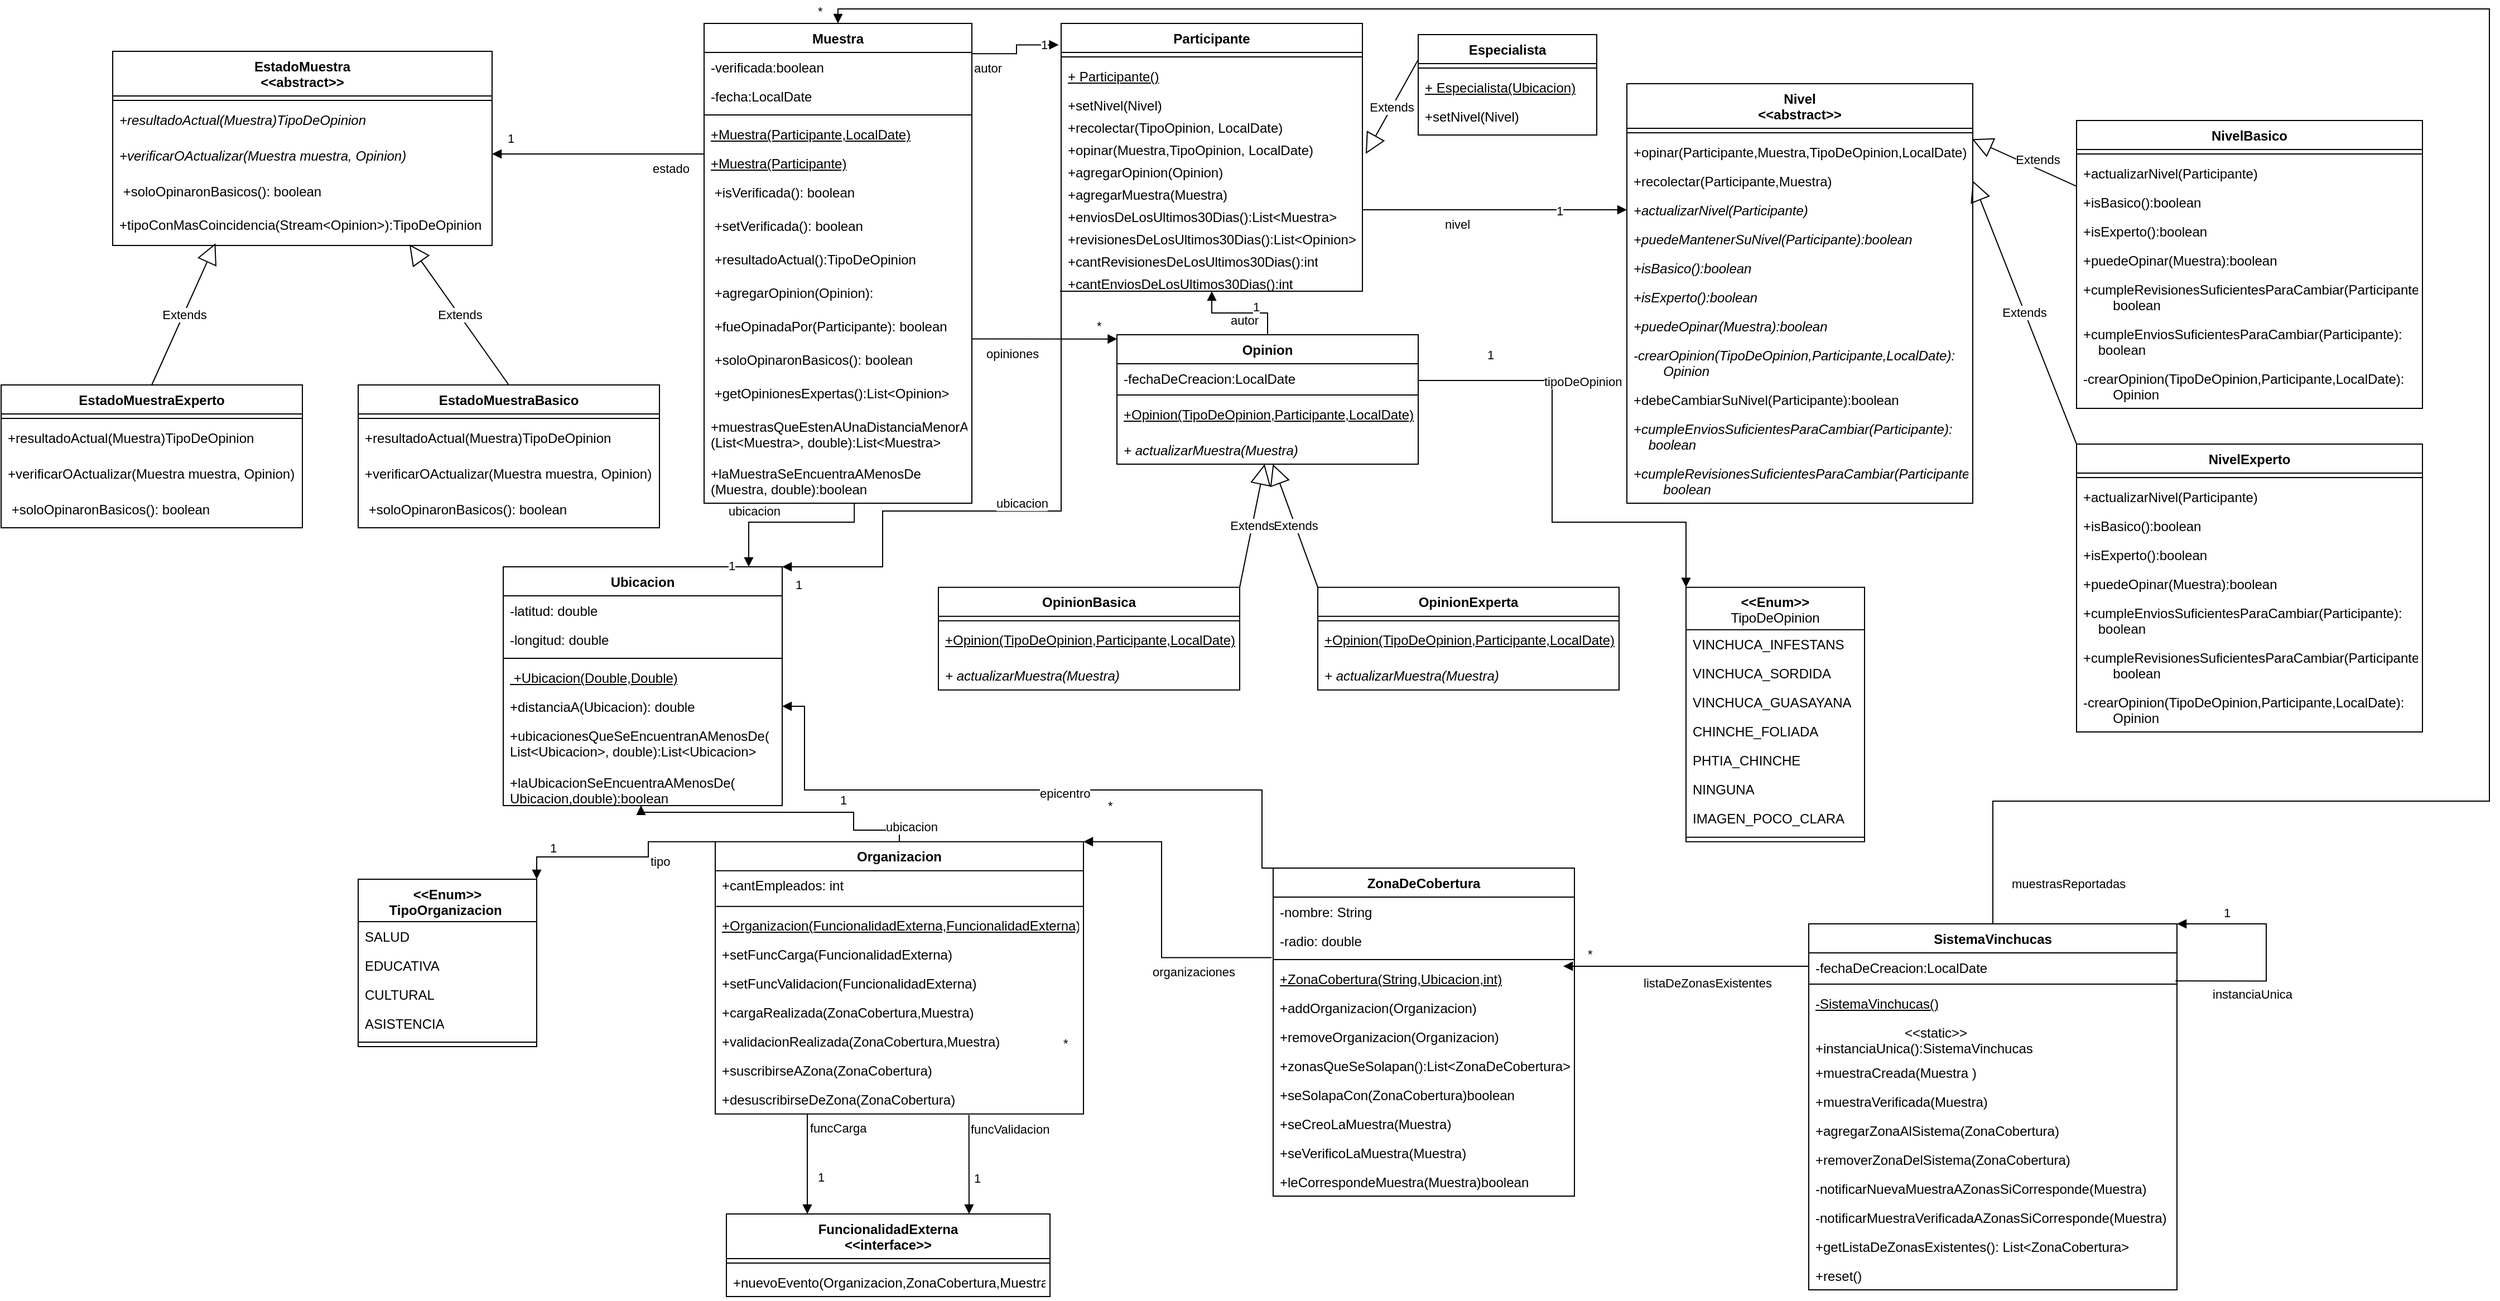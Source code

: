 <mxfile version="21.5.0" type="device">
  <diagram name="Página-1" id="lGyLWDN0S1-BME6WWKKG">
    <mxGraphModel dx="1667" dy="454" grid="1" gridSize="10" guides="1" tooltips="1" connect="1" arrows="1" fold="1" page="1" pageScale="1" pageWidth="827" pageHeight="1169" math="0" shadow="0">
      <root>
        <mxCell id="0" />
        <mxCell id="1" parent="0" />
        <mxCell id="k4hXc_sz66Rb-Vi4GGHc-1" value="Nivel&lt;br&gt;&amp;lt;&amp;lt;abstract&amp;gt;&amp;gt;" style="swimlane;fontStyle=1;align=center;verticalAlign=top;childLayout=stackLayout;horizontal=1;startSize=40;horizontalStack=0;resizeParent=1;resizeParentMax=0;resizeLast=0;collapsible=1;marginBottom=0;whiteSpace=wrap;html=1;" parent="1" vertex="1">
          <mxGeometry x="827" y="77" width="310" height="376" as="geometry" />
        </mxCell>
        <mxCell id="k4hXc_sz66Rb-Vi4GGHc-3" value="" style="line;strokeWidth=1;fillColor=none;align=left;verticalAlign=middle;spacingTop=-1;spacingLeft=3;spacingRight=3;rotatable=0;labelPosition=right;points=[];portConstraint=eastwest;strokeColor=inherit;" parent="k4hXc_sz66Rb-Vi4GGHc-1" vertex="1">
          <mxGeometry y="40" width="310" height="8" as="geometry" />
        </mxCell>
        <mxCell id="F9GrxfI-e3hsAR45wxRk-3" value="+opinar(Participante,Muestra,TipoDeOpinion,LocalDate)" style="text;strokeColor=none;fillColor=none;align=left;verticalAlign=top;spacingLeft=4;spacingRight=4;overflow=hidden;rotatable=0;points=[[0,0.5],[1,0.5]];portConstraint=eastwest;whiteSpace=wrap;html=1;" parent="k4hXc_sz66Rb-Vi4GGHc-1" vertex="1">
          <mxGeometry y="48" width="310" height="26" as="geometry" />
        </mxCell>
        <mxCell id="F9GrxfI-e3hsAR45wxRk-1" value="+recolectar(Participante,Muestra)" style="text;strokeColor=none;fillColor=none;align=left;verticalAlign=top;spacingLeft=4;spacingRight=4;overflow=hidden;rotatable=0;points=[[0,0.5],[1,0.5]];portConstraint=eastwest;whiteSpace=wrap;html=1;" parent="k4hXc_sz66Rb-Vi4GGHc-1" vertex="1">
          <mxGeometry y="74" width="310" height="26" as="geometry" />
        </mxCell>
        <mxCell id="qmfV9Jtpk2RZpAjD8yst-11" value="&lt;i&gt;+actualizarNivel(Participante)&lt;/i&gt;" style="text;strokeColor=none;fillColor=none;align=left;verticalAlign=top;spacingLeft=4;spacingRight=4;overflow=hidden;rotatable=0;points=[[0,0.5],[1,0.5]];portConstraint=eastwest;whiteSpace=wrap;html=1;" parent="k4hXc_sz66Rb-Vi4GGHc-1" vertex="1">
          <mxGeometry y="100" width="310" height="26" as="geometry" />
        </mxCell>
        <mxCell id="qmfV9Jtpk2RZpAjD8yst-12" value="&lt;i&gt;+puedeMantenerSuNivel(Participante):boolean&lt;/i&gt;" style="text;strokeColor=none;fillColor=none;align=left;verticalAlign=top;spacingLeft=4;spacingRight=4;overflow=hidden;rotatable=0;points=[[0,0.5],[1,0.5]];portConstraint=eastwest;whiteSpace=wrap;html=1;" parent="k4hXc_sz66Rb-Vi4GGHc-1" vertex="1">
          <mxGeometry y="126" width="310" height="26" as="geometry" />
        </mxCell>
        <mxCell id="qmfV9Jtpk2RZpAjD8yst-13" value="&lt;i&gt;+isBasico():boolean&lt;/i&gt;" style="text;strokeColor=none;fillColor=none;align=left;verticalAlign=top;spacingLeft=4;spacingRight=4;overflow=hidden;rotatable=0;points=[[0,0.5],[1,0.5]];portConstraint=eastwest;whiteSpace=wrap;html=1;" parent="k4hXc_sz66Rb-Vi4GGHc-1" vertex="1">
          <mxGeometry y="152" width="310" height="26" as="geometry" />
        </mxCell>
        <mxCell id="qmfV9Jtpk2RZpAjD8yst-14" value="&lt;i&gt;+isExperto():boolean&lt;/i&gt;" style="text;strokeColor=none;fillColor=none;align=left;verticalAlign=top;spacingLeft=4;spacingRight=4;overflow=hidden;rotatable=0;points=[[0,0.5],[1,0.5]];portConstraint=eastwest;whiteSpace=wrap;html=1;" parent="k4hXc_sz66Rb-Vi4GGHc-1" vertex="1">
          <mxGeometry y="178" width="310" height="26" as="geometry" />
        </mxCell>
        <mxCell id="qmfV9Jtpk2RZpAjD8yst-15" value="&lt;i&gt;+puedeOpinar(Muestra):boolean&lt;/i&gt;" style="text;strokeColor=none;fillColor=none;align=left;verticalAlign=top;spacingLeft=4;spacingRight=4;overflow=hidden;rotatable=0;points=[[0,0.5],[1,0.5]];portConstraint=eastwest;whiteSpace=wrap;html=1;" parent="k4hXc_sz66Rb-Vi4GGHc-1" vertex="1">
          <mxGeometry y="204" width="310" height="26" as="geometry" />
        </mxCell>
        <mxCell id="ePgbAGYJ-uL2XgctePhZ-4" value="&lt;i&gt;-crearOpinion(TipoDeOpinion,Participante,LocalDate):&lt;br&gt;&lt;span style=&quot;white-space: pre;&quot;&gt;&#x9;&lt;/span&gt;Opinion&lt;br&gt;&lt;br&gt;&lt;/i&gt;" style="text;strokeColor=none;fillColor=none;align=left;verticalAlign=top;spacingLeft=4;spacingRight=4;overflow=hidden;rotatable=0;points=[[0,0.5],[1,0.5]];portConstraint=eastwest;whiteSpace=wrap;html=1;" parent="k4hXc_sz66Rb-Vi4GGHc-1" vertex="1">
          <mxGeometry y="230" width="310" height="40" as="geometry" />
        </mxCell>
        <mxCell id="ePgbAGYJ-uL2XgctePhZ-7" value="+debeCambiarSuNivel(Participante):boolean" style="text;strokeColor=none;fillColor=none;align=left;verticalAlign=top;spacingLeft=4;spacingRight=4;overflow=hidden;rotatable=0;points=[[0,0.5],[1,0.5]];portConstraint=eastwest;whiteSpace=wrap;html=1;" parent="k4hXc_sz66Rb-Vi4GGHc-1" vertex="1">
          <mxGeometry y="270" width="310" height="26" as="geometry" />
        </mxCell>
        <mxCell id="ePgbAGYJ-uL2XgctePhZ-5" value="&lt;i&gt;+cumpleEnviosSuficientesParaCambiar(Participante):&lt;br&gt;&lt;span style=&quot;&quot;&gt;&lt;span style=&quot;white-space: pre;&quot;&gt;&amp;nbsp;&amp;nbsp;&amp;nbsp;&amp;nbsp;&lt;/span&gt;&lt;/span&gt;boolean&lt;/i&gt;" style="text;strokeColor=none;fillColor=none;align=left;verticalAlign=top;spacingLeft=4;spacingRight=4;overflow=hidden;rotatable=0;points=[[0,0.5],[1,0.5]];portConstraint=eastwest;whiteSpace=wrap;html=1;" parent="k4hXc_sz66Rb-Vi4GGHc-1" vertex="1">
          <mxGeometry y="296" width="310" height="40" as="geometry" />
        </mxCell>
        <mxCell id="ePgbAGYJ-uL2XgctePhZ-6" value="&lt;i&gt;+cumpleRevisionesSuficientesParaCambiar(Participante):&lt;br&gt;&lt;span style=&quot;white-space: pre;&quot;&gt;&#x9;&lt;/span&gt;boolean&lt;/i&gt;" style="text;strokeColor=none;fillColor=none;align=left;verticalAlign=top;spacingLeft=4;spacingRight=4;overflow=hidden;rotatable=0;points=[[0,0.5],[1,0.5]];portConstraint=eastwest;whiteSpace=wrap;html=1;" parent="k4hXc_sz66Rb-Vi4GGHc-1" vertex="1">
          <mxGeometry y="336" width="310" height="40" as="geometry" />
        </mxCell>
        <mxCell id="k4hXc_sz66Rb-Vi4GGHc-5" value="Participante" style="swimlane;fontStyle=1;align=center;verticalAlign=top;childLayout=stackLayout;horizontal=1;startSize=26;horizontalStack=0;resizeParent=1;resizeParentMax=0;resizeLast=0;collapsible=1;marginBottom=0;whiteSpace=wrap;html=1;" parent="1" vertex="1">
          <mxGeometry x="320" y="23" width="270" height="240" as="geometry" />
        </mxCell>
        <mxCell id="k4hXc_sz66Rb-Vi4GGHc-7" value="" style="line;strokeWidth=1;fillColor=none;align=left;verticalAlign=middle;spacingTop=-1;spacingLeft=3;spacingRight=3;rotatable=0;labelPosition=right;points=[];portConstraint=eastwest;strokeColor=inherit;" parent="k4hXc_sz66Rb-Vi4GGHc-5" vertex="1">
          <mxGeometry y="26" width="270" height="8" as="geometry" />
        </mxCell>
        <mxCell id="qmfV9Jtpk2RZpAjD8yst-33" value="&lt;u&gt;+ Participante()&lt;/u&gt;" style="text;strokeColor=none;fillColor=none;align=left;verticalAlign=top;spacingLeft=4;spacingRight=4;overflow=hidden;rotatable=0;points=[[0,0.5],[1,0.5]];portConstraint=eastwest;whiteSpace=wrap;html=1;" parent="k4hXc_sz66Rb-Vi4GGHc-5" vertex="1">
          <mxGeometry y="34" width="270" height="26" as="geometry" />
        </mxCell>
        <mxCell id="ePgbAGYJ-uL2XgctePhZ-1" value="+setNivel(Nivel)" style="text;strokeColor=none;fillColor=none;align=left;verticalAlign=top;spacingLeft=4;spacingRight=4;overflow=hidden;rotatable=0;points=[[0,0.5],[1,0.5]];portConstraint=eastwest;whiteSpace=wrap;html=1;" parent="k4hXc_sz66Rb-Vi4GGHc-5" vertex="1">
          <mxGeometry y="60" width="270" height="20" as="geometry" />
        </mxCell>
        <mxCell id="k4hXc_sz66Rb-Vi4GGHc-8" value="+recolectar(TipoOpinion, LocalDate)" style="text;strokeColor=none;fillColor=none;align=left;verticalAlign=top;spacingLeft=4;spacingRight=4;overflow=hidden;rotatable=0;points=[[0,0.5],[1,0.5]];portConstraint=eastwest;whiteSpace=wrap;html=1;" parent="k4hXc_sz66Rb-Vi4GGHc-5" vertex="1">
          <mxGeometry y="80" width="270" height="20" as="geometry" />
        </mxCell>
        <mxCell id="k4hXc_sz66Rb-Vi4GGHc-23" value="+opinar(Muestra,TipoOpinion, LocalDate)" style="text;strokeColor=none;fillColor=none;align=left;verticalAlign=top;spacingLeft=4;spacingRight=4;overflow=hidden;rotatable=0;points=[[0,0.5],[1,0.5]];portConstraint=eastwest;whiteSpace=wrap;html=1;" parent="k4hXc_sz66Rb-Vi4GGHc-5" vertex="1">
          <mxGeometry y="100" width="270" height="20" as="geometry" />
        </mxCell>
        <mxCell id="qmfV9Jtpk2RZpAjD8yst-3" value="+agregarOpinion(Opinion)" style="text;strokeColor=none;fillColor=none;align=left;verticalAlign=top;spacingLeft=4;spacingRight=4;overflow=hidden;rotatable=0;points=[[0,0.5],[1,0.5]];portConstraint=eastwest;whiteSpace=wrap;html=1;" parent="k4hXc_sz66Rb-Vi4GGHc-5" vertex="1">
          <mxGeometry y="120" width="270" height="20" as="geometry" />
        </mxCell>
        <mxCell id="qmfV9Jtpk2RZpAjD8yst-4" value="+agregarMuestra(Muestra)" style="text;strokeColor=none;fillColor=none;align=left;verticalAlign=top;spacingLeft=4;spacingRight=4;overflow=hidden;rotatable=0;points=[[0,0.5],[1,0.5]];portConstraint=eastwest;whiteSpace=wrap;html=1;" parent="k4hXc_sz66Rb-Vi4GGHc-5" vertex="1">
          <mxGeometry y="140" width="270" height="20" as="geometry" />
        </mxCell>
        <mxCell id="qmfV9Jtpk2RZpAjD8yst-5" value="+enviosDeLosUltimos30Dias():List&amp;lt;Muestra&amp;gt;" style="text;strokeColor=none;fillColor=none;align=left;verticalAlign=top;spacingLeft=4;spacingRight=4;overflow=hidden;rotatable=0;points=[[0,0.5],[1,0.5]];portConstraint=eastwest;whiteSpace=wrap;html=1;" parent="k4hXc_sz66Rb-Vi4GGHc-5" vertex="1">
          <mxGeometry y="160" width="270" height="20" as="geometry" />
        </mxCell>
        <mxCell id="qmfV9Jtpk2RZpAjD8yst-8" value="+revisionesDeLosUltimos30Dias():List&amp;lt;Opinion&amp;gt;" style="text;strokeColor=none;fillColor=none;align=left;verticalAlign=top;spacingLeft=4;spacingRight=4;overflow=hidden;rotatable=0;points=[[0,0.5],[1,0.5]];portConstraint=eastwest;whiteSpace=wrap;html=1;" parent="k4hXc_sz66Rb-Vi4GGHc-5" vertex="1">
          <mxGeometry y="180" width="270" height="20" as="geometry" />
        </mxCell>
        <mxCell id="qmfV9Jtpk2RZpAjD8yst-9" value="+cantRevisionesDeLosUltimos30Dias():int" style="text;strokeColor=none;fillColor=none;align=left;verticalAlign=top;spacingLeft=4;spacingRight=4;overflow=hidden;rotatable=0;points=[[0,0.5],[1,0.5]];portConstraint=eastwest;whiteSpace=wrap;html=1;" parent="k4hXc_sz66Rb-Vi4GGHc-5" vertex="1">
          <mxGeometry y="200" width="270" height="20" as="geometry" />
        </mxCell>
        <mxCell id="qmfV9Jtpk2RZpAjD8yst-10" value="+cantEnviosDeLosUltimos30Dias():int" style="text;strokeColor=none;fillColor=none;align=left;verticalAlign=top;spacingLeft=4;spacingRight=4;overflow=hidden;rotatable=0;points=[[0,0.5],[1,0.5]];portConstraint=eastwest;whiteSpace=wrap;html=1;" parent="k4hXc_sz66Rb-Vi4GGHc-5" vertex="1">
          <mxGeometry y="220" width="270" height="20" as="geometry" />
        </mxCell>
        <mxCell id="k4hXc_sz66Rb-Vi4GGHc-9" value="Muestra" style="swimlane;fontStyle=1;align=center;verticalAlign=top;childLayout=stackLayout;horizontal=1;startSize=26;horizontalStack=0;resizeParent=1;resizeParentMax=0;resizeLast=0;collapsible=1;marginBottom=0;whiteSpace=wrap;html=1;" parent="1" vertex="1">
          <mxGeometry y="23" width="240" height="430" as="geometry" />
        </mxCell>
        <mxCell id="qmfV9Jtpk2RZpAjD8yst-46" value="-verificada:boolean" style="text;strokeColor=none;fillColor=none;align=left;verticalAlign=top;spacingLeft=4;spacingRight=4;overflow=hidden;rotatable=0;points=[[0,0.5],[1,0.5]];portConstraint=eastwest;whiteSpace=wrap;html=1;" parent="k4hXc_sz66Rb-Vi4GGHc-9" vertex="1">
          <mxGeometry y="26" width="240" height="26" as="geometry" />
        </mxCell>
        <mxCell id="qmfV9Jtpk2RZpAjD8yst-45" value="-fecha:LocalDate" style="text;strokeColor=none;fillColor=none;align=left;verticalAlign=top;spacingLeft=4;spacingRight=4;overflow=hidden;rotatable=0;points=[[0,0.5],[1,0.5]];portConstraint=eastwest;whiteSpace=wrap;html=1;" parent="k4hXc_sz66Rb-Vi4GGHc-9" vertex="1">
          <mxGeometry y="52" width="240" height="26" as="geometry" />
        </mxCell>
        <mxCell id="k4hXc_sz66Rb-Vi4GGHc-11" value="" style="line;strokeWidth=1;fillColor=none;align=left;verticalAlign=middle;spacingTop=-1;spacingLeft=3;spacingRight=3;rotatable=0;labelPosition=right;points=[];portConstraint=eastwest;strokeColor=inherit;" parent="k4hXc_sz66Rb-Vi4GGHc-9" vertex="1">
          <mxGeometry y="78" width="240" height="8" as="geometry" />
        </mxCell>
        <mxCell id="qmfV9Jtpk2RZpAjD8yst-36" value="&lt;u&gt;+Muestra(Participante,LocalDate)&lt;/u&gt;" style="text;strokeColor=none;fillColor=none;align=left;verticalAlign=top;spacingLeft=4;spacingRight=4;overflow=hidden;rotatable=0;points=[[0,0.5],[1,0.5]];portConstraint=eastwest;whiteSpace=wrap;html=1;" parent="k4hXc_sz66Rb-Vi4GGHc-9" vertex="1">
          <mxGeometry y="86" width="240" height="26" as="geometry" />
        </mxCell>
        <mxCell id="BTHPa9gqfThbI6_h4ynv-27" value="&lt;u&gt;+Muestra(Participante)&lt;/u&gt;" style="text;strokeColor=none;fillColor=none;align=left;verticalAlign=top;spacingLeft=4;spacingRight=4;overflow=hidden;rotatable=0;points=[[0,0.5],[1,0.5]];portConstraint=eastwest;whiteSpace=wrap;html=1;" parent="k4hXc_sz66Rb-Vi4GGHc-9" vertex="1">
          <mxGeometry y="112" width="240" height="26" as="geometry" />
        </mxCell>
        <mxCell id="qmfV9Jtpk2RZpAjD8yst-37" value="&amp;nbsp;+isVerificada(): boolean" style="text;strokeColor=none;fillColor=none;align=left;verticalAlign=top;spacingLeft=4;spacingRight=4;overflow=hidden;rotatable=0;points=[[0,0.5],[1,0.5]];portConstraint=eastwest;whiteSpace=wrap;html=1;" parent="k4hXc_sz66Rb-Vi4GGHc-9" vertex="1">
          <mxGeometry y="138" width="240" height="30" as="geometry" />
        </mxCell>
        <mxCell id="ePgbAGYJ-uL2XgctePhZ-3" value="&amp;nbsp;+setVerificada(): boolean" style="text;strokeColor=none;fillColor=none;align=left;verticalAlign=top;spacingLeft=4;spacingRight=4;overflow=hidden;rotatable=0;points=[[0,0.5],[1,0.5]];portConstraint=eastwest;whiteSpace=wrap;html=1;" parent="k4hXc_sz66Rb-Vi4GGHc-9" vertex="1">
          <mxGeometry y="168" width="240" height="30" as="geometry" />
        </mxCell>
        <mxCell id="qmfV9Jtpk2RZpAjD8yst-38" value="&amp;nbsp;+resultadoActual():TipoDeOpinion" style="text;strokeColor=none;fillColor=none;align=left;verticalAlign=top;spacingLeft=4;spacingRight=4;overflow=hidden;rotatable=0;points=[[0,0.5],[1,0.5]];portConstraint=eastwest;whiteSpace=wrap;html=1;" parent="k4hXc_sz66Rb-Vi4GGHc-9" vertex="1">
          <mxGeometry y="198" width="240" height="30" as="geometry" />
        </mxCell>
        <mxCell id="qmfV9Jtpk2RZpAjD8yst-39" value="&amp;nbsp;+agregarOpinion(Opinion):&amp;nbsp;" style="text;strokeColor=none;fillColor=none;align=left;verticalAlign=top;spacingLeft=4;spacingRight=4;overflow=hidden;rotatable=0;points=[[0,0.5],[1,0.5]];portConstraint=eastwest;whiteSpace=wrap;html=1;" parent="k4hXc_sz66Rb-Vi4GGHc-9" vertex="1">
          <mxGeometry y="228" width="240" height="30" as="geometry" />
        </mxCell>
        <mxCell id="qmfV9Jtpk2RZpAjD8yst-40" value="&amp;nbsp;+fueOpinadaPor(Participante): boolean" style="text;strokeColor=none;fillColor=none;align=left;verticalAlign=top;spacingLeft=4;spacingRight=4;overflow=hidden;rotatable=0;points=[[0,0.5],[1,0.5]];portConstraint=eastwest;whiteSpace=wrap;html=1;" parent="k4hXc_sz66Rb-Vi4GGHc-9" vertex="1">
          <mxGeometry y="258" width="240" height="30" as="geometry" />
        </mxCell>
        <mxCell id="qmfV9Jtpk2RZpAjD8yst-41" value="&amp;nbsp;+soloOpinaronBasicos(): boolean" style="text;strokeColor=none;fillColor=none;align=left;verticalAlign=top;spacingLeft=4;spacingRight=4;overflow=hidden;rotatable=0;points=[[0,0.5],[1,0.5]];portConstraint=eastwest;whiteSpace=wrap;html=1;" parent="k4hXc_sz66Rb-Vi4GGHc-9" vertex="1">
          <mxGeometry y="288" width="240" height="30" as="geometry" />
        </mxCell>
        <mxCell id="BTHPa9gqfThbI6_h4ynv-28" value="&amp;nbsp;+getOpinionesExpertas():List&amp;lt;Opinion&amp;gt;" style="text;strokeColor=none;fillColor=none;align=left;verticalAlign=top;spacingLeft=4;spacingRight=4;overflow=hidden;rotatable=0;points=[[0,0.5],[1,0.5]];portConstraint=eastwest;whiteSpace=wrap;html=1;" parent="k4hXc_sz66Rb-Vi4GGHc-9" vertex="1">
          <mxGeometry y="318" width="240" height="30" as="geometry" />
        </mxCell>
        <mxCell id="BTHPa9gqfThbI6_h4ynv-29" value="+muestrasQueEstenAUnaDistanciaMenorA&lt;br&gt;(List&amp;lt;Muestra&amp;gt;, double):List&amp;lt;Muestra&amp;gt;" style="text;strokeColor=none;fillColor=none;align=left;verticalAlign=top;spacingLeft=4;spacingRight=4;overflow=hidden;rotatable=0;points=[[0,0.5],[1,0.5]];portConstraint=eastwest;whiteSpace=wrap;html=1;" parent="k4hXc_sz66Rb-Vi4GGHc-9" vertex="1">
          <mxGeometry y="348" width="240" height="42" as="geometry" />
        </mxCell>
        <mxCell id="BTHPa9gqfThbI6_h4ynv-30" value="+laMuestraSeEncuentraAMenosDe&lt;br&gt;(Muestra, double):boolean" style="text;strokeColor=none;fillColor=none;align=left;verticalAlign=top;spacingLeft=4;spacingRight=4;overflow=hidden;rotatable=0;points=[[0,0.5],[1,0.5]];portConstraint=eastwest;whiteSpace=wrap;html=1;" parent="k4hXc_sz66Rb-Vi4GGHc-9" vertex="1">
          <mxGeometry y="390" width="240" height="40" as="geometry" />
        </mxCell>
        <mxCell id="k4hXc_sz66Rb-Vi4GGHc-17" value="ubicacion" style="endArrow=block;endFill=1;html=1;edgeStyle=orthogonalEdgeStyle;align=left;verticalAlign=top;rounded=0;exitX=-0.004;exitY=0.993;exitDx=0;exitDy=0;exitPerimeter=0;entryX=1;entryY=0;entryDx=0;entryDy=0;" parent="1" source="qmfV9Jtpk2RZpAjD8yst-10" target="k4hXc_sz66Rb-Vi4GGHc-49" edge="1">
          <mxGeometry x="0.036" y="-20" relative="1" as="geometry">
            <mxPoint x="350" y="400" as="sourcePoint" />
            <mxPoint x="280" y="580" as="targetPoint" />
            <Array as="points">
              <mxPoint x="320" y="263" />
              <mxPoint x="320" y="460" />
              <mxPoint x="160" y="460" />
              <mxPoint x="160" y="510" />
            </Array>
            <mxPoint as="offset" />
          </mxGeometry>
        </mxCell>
        <mxCell id="k4hXc_sz66Rb-Vi4GGHc-18" value="1" style="edgeLabel;resizable=0;html=1;align=left;verticalAlign=bottom;" parent="k4hXc_sz66Rb-Vi4GGHc-17" connectable="0" vertex="1">
          <mxGeometry x="-1" relative="1" as="geometry">
            <mxPoint x="-239" y="272" as="offset" />
          </mxGeometry>
        </mxCell>
        <mxCell id="k4hXc_sz66Rb-Vi4GGHc-19" value="nivel" style="endArrow=block;endFill=1;html=1;edgeStyle=orthogonalEdgeStyle;align=left;verticalAlign=top;rounded=0;exitX=1;exitY=0.25;exitDx=0;exitDy=0;entryX=0;entryY=0.5;entryDx=0;entryDy=0;" parent="1" source="k4hXc_sz66Rb-Vi4GGHc-5" target="qmfV9Jtpk2RZpAjD8yst-11" edge="1">
          <mxGeometry x="0.042" relative="1" as="geometry">
            <mxPoint x="490" y="180" as="sourcePoint" />
            <mxPoint x="798" y="190" as="targetPoint" />
            <Array as="points">
              <mxPoint x="590" y="190" />
            </Array>
            <mxPoint as="offset" />
          </mxGeometry>
        </mxCell>
        <mxCell id="k4hXc_sz66Rb-Vi4GGHc-21" value="1" style="edgeLabel;resizable=0;html=1;align=left;verticalAlign=bottom;" parent="1" connectable="0" vertex="1">
          <mxGeometry x="760.0" y="200.0" as="geometry">
            <mxPoint x="2" y="-1" as="offset" />
          </mxGeometry>
        </mxCell>
        <mxCell id="k4hXc_sz66Rb-Vi4GGHc-38" value="NivelBasico" style="swimlane;fontStyle=1;align=center;verticalAlign=top;childLayout=stackLayout;horizontal=1;startSize=26;horizontalStack=0;resizeParent=1;resizeParentMax=0;resizeLast=0;collapsible=1;marginBottom=0;whiteSpace=wrap;html=1;" parent="1" vertex="1">
          <mxGeometry x="1230" y="110" width="310" height="258" as="geometry" />
        </mxCell>
        <mxCell id="k4hXc_sz66Rb-Vi4GGHc-40" value="" style="line;strokeWidth=1;fillColor=none;align=left;verticalAlign=middle;spacingTop=-1;spacingLeft=3;spacingRight=3;rotatable=0;labelPosition=right;points=[];portConstraint=eastwest;strokeColor=inherit;" parent="k4hXc_sz66Rb-Vi4GGHc-38" vertex="1">
          <mxGeometry y="26" width="310" height="8" as="geometry" />
        </mxCell>
        <mxCell id="qmfV9Jtpk2RZpAjD8yst-21" value="+actualizarNivel(Participante)" style="text;strokeColor=none;fillColor=none;align=left;verticalAlign=top;spacingLeft=4;spacingRight=4;overflow=hidden;rotatable=0;points=[[0,0.5],[1,0.5]];portConstraint=eastwest;whiteSpace=wrap;html=1;" parent="k4hXc_sz66Rb-Vi4GGHc-38" vertex="1">
          <mxGeometry y="34" width="310" height="26" as="geometry" />
        </mxCell>
        <mxCell id="qmfV9Jtpk2RZpAjD8yst-23" value="+isBasico():boolean" style="text;strokeColor=none;fillColor=none;align=left;verticalAlign=top;spacingLeft=4;spacingRight=4;overflow=hidden;rotatable=0;points=[[0,0.5],[1,0.5]];portConstraint=eastwest;whiteSpace=wrap;html=1;" parent="k4hXc_sz66Rb-Vi4GGHc-38" vertex="1">
          <mxGeometry y="60" width="310" height="26" as="geometry" />
        </mxCell>
        <mxCell id="qmfV9Jtpk2RZpAjD8yst-24" value="+isExperto():boolean" style="text;strokeColor=none;fillColor=none;align=left;verticalAlign=top;spacingLeft=4;spacingRight=4;overflow=hidden;rotatable=0;points=[[0,0.5],[1,0.5]];portConstraint=eastwest;whiteSpace=wrap;html=1;" parent="k4hXc_sz66Rb-Vi4GGHc-38" vertex="1">
          <mxGeometry y="86" width="310" height="26" as="geometry" />
        </mxCell>
        <mxCell id="qmfV9Jtpk2RZpAjD8yst-25" value="+puedeOpinar(Muestra):boolean" style="text;strokeColor=none;fillColor=none;align=left;verticalAlign=top;spacingLeft=4;spacingRight=4;overflow=hidden;rotatable=0;points=[[0,0.5],[1,0.5]];portConstraint=eastwest;whiteSpace=wrap;html=1;" parent="k4hXc_sz66Rb-Vi4GGHc-38" vertex="1">
          <mxGeometry y="112" width="310" height="26" as="geometry" />
        </mxCell>
        <mxCell id="ePgbAGYJ-uL2XgctePhZ-9" value="+cumpleRevisionesSuficientesParaCambiar(Participante):&lt;br&gt;&lt;span style=&quot;white-space: pre;&quot;&gt;&#x9;&lt;/span&gt;boolean" style="text;strokeColor=none;fillColor=none;align=left;verticalAlign=top;spacingLeft=4;spacingRight=4;overflow=hidden;rotatable=0;points=[[0,0.5],[1,0.5]];portConstraint=eastwest;whiteSpace=wrap;html=1;" parent="k4hXc_sz66Rb-Vi4GGHc-38" vertex="1">
          <mxGeometry y="138" width="310" height="40" as="geometry" />
        </mxCell>
        <mxCell id="ePgbAGYJ-uL2XgctePhZ-8" value="+cumpleEnviosSuficientesParaCambiar(Participante):&lt;br&gt;&lt;span style=&quot;white-space: pre;&quot;&gt;&amp;nbsp;&amp;nbsp;&amp;nbsp;&amp;nbsp;&lt;/span&gt;boolean" style="text;strokeColor=none;fillColor=none;align=left;verticalAlign=top;spacingLeft=4;spacingRight=4;overflow=hidden;rotatable=0;points=[[0,0.5],[1,0.5]];portConstraint=eastwest;whiteSpace=wrap;html=1;" parent="k4hXc_sz66Rb-Vi4GGHc-38" vertex="1">
          <mxGeometry y="178" width="310" height="40" as="geometry" />
        </mxCell>
        <mxCell id="ePgbAGYJ-uL2XgctePhZ-10" value="-crearOpinion(TipoDeOpinion,Participante,LocalDate):&lt;br&gt;&lt;span style=&quot;white-space: pre;&quot;&gt;&#x9;&lt;/span&gt;Opinion&lt;br&gt;" style="text;strokeColor=none;fillColor=none;align=left;verticalAlign=top;spacingLeft=4;spacingRight=4;overflow=hidden;rotatable=0;points=[[0,0.5],[1,0.5]];portConstraint=eastwest;whiteSpace=wrap;html=1;" parent="k4hXc_sz66Rb-Vi4GGHc-38" vertex="1">
          <mxGeometry y="218" width="310" height="40" as="geometry" />
        </mxCell>
        <mxCell id="k4hXc_sz66Rb-Vi4GGHc-43" value="Extends" style="endArrow=block;endSize=16;endFill=0;html=1;rounded=0;entryX=0.998;entryY=0.065;entryDx=0;entryDy=0;entryPerimeter=0;" parent="1" source="k4hXc_sz66Rb-Vi4GGHc-38" target="F9GrxfI-e3hsAR45wxRk-3" edge="1">
          <mxGeometry x="-0.186" y="-7" width="160" relative="1" as="geometry">
            <mxPoint x="1180" y="212" as="sourcePoint" />
            <mxPoint x="1050" y="227" as="targetPoint" />
            <mxPoint as="offset" />
          </mxGeometry>
        </mxCell>
        <mxCell id="k4hXc_sz66Rb-Vi4GGHc-44" value="Extends" style="endArrow=block;endSize=16;endFill=0;html=1;rounded=0;entryX=1;entryY=0.5;entryDx=0;entryDy=0;exitX=0;exitY=0;exitDx=0;exitDy=0;" parent="1" source="qmfV9Jtpk2RZpAjD8yst-26" target="F9GrxfI-e3hsAR45wxRk-1" edge="1">
          <mxGeometry width="160" relative="1" as="geometry">
            <mxPoint x="1206.25" y="284" as="sourcePoint" />
            <mxPoint x="920" y="297" as="targetPoint" />
          </mxGeometry>
        </mxCell>
        <mxCell id="k4hXc_sz66Rb-Vi4GGHc-45" value="Especialista" style="swimlane;fontStyle=1;align=center;verticalAlign=top;childLayout=stackLayout;horizontal=1;startSize=26;horizontalStack=0;resizeParent=1;resizeParentMax=0;resizeLast=0;collapsible=1;marginBottom=0;whiteSpace=wrap;html=1;" parent="1" vertex="1">
          <mxGeometry x="640" y="33" width="160" height="90" as="geometry" />
        </mxCell>
        <mxCell id="k4hXc_sz66Rb-Vi4GGHc-47" value="" style="line;strokeWidth=1;fillColor=none;align=left;verticalAlign=middle;spacingTop=-1;spacingLeft=3;spacingRight=3;rotatable=0;labelPosition=right;points=[];portConstraint=eastwest;strokeColor=inherit;" parent="k4hXc_sz66Rb-Vi4GGHc-45" vertex="1">
          <mxGeometry y="26" width="160" height="8" as="geometry" />
        </mxCell>
        <mxCell id="k4hXc_sz66Rb-Vi4GGHc-48" value="&lt;u&gt;+ Especialista(Ubicacion)&lt;/u&gt;" style="text;strokeColor=none;fillColor=none;align=left;verticalAlign=top;spacingLeft=4;spacingRight=4;overflow=hidden;rotatable=0;points=[[0,0.5],[1,0.5]];portConstraint=eastwest;whiteSpace=wrap;html=1;" parent="k4hXc_sz66Rb-Vi4GGHc-45" vertex="1">
          <mxGeometry y="34" width="160" height="26" as="geometry" />
        </mxCell>
        <mxCell id="ePgbAGYJ-uL2XgctePhZ-2" value="+setNivel(Nivel)" style="text;strokeColor=none;fillColor=none;align=left;verticalAlign=top;spacingLeft=4;spacingRight=4;overflow=hidden;rotatable=0;points=[[0,0.5],[1,0.5]];portConstraint=eastwest;whiteSpace=wrap;html=1;" parent="k4hXc_sz66Rb-Vi4GGHc-45" vertex="1">
          <mxGeometry y="60" width="160" height="30" as="geometry" />
        </mxCell>
        <mxCell id="k4hXc_sz66Rb-Vi4GGHc-49" value="Ubicacion" style="swimlane;fontStyle=1;align=center;verticalAlign=top;childLayout=stackLayout;horizontal=1;startSize=26;horizontalStack=0;resizeParent=1;resizeParentMax=0;resizeLast=0;collapsible=1;marginBottom=0;whiteSpace=wrap;html=1;" parent="1" vertex="1">
          <mxGeometry x="-180" y="510" width="250" height="214" as="geometry" />
        </mxCell>
        <mxCell id="k4hXc_sz66Rb-Vi4GGHc-50" value="-latitud: double" style="text;strokeColor=none;fillColor=none;align=left;verticalAlign=top;spacingLeft=4;spacingRight=4;overflow=hidden;rotatable=0;points=[[0,0.5],[1,0.5]];portConstraint=eastwest;whiteSpace=wrap;html=1;" parent="k4hXc_sz66Rb-Vi4GGHc-49" vertex="1">
          <mxGeometry y="26" width="250" height="26" as="geometry" />
        </mxCell>
        <mxCell id="k4hXc_sz66Rb-Vi4GGHc-53" value="-longitud: double" style="text;strokeColor=none;fillColor=none;align=left;verticalAlign=top;spacingLeft=4;spacingRight=4;overflow=hidden;rotatable=0;points=[[0,0.5],[1,0.5]];portConstraint=eastwest;whiteSpace=wrap;html=1;" parent="k4hXc_sz66Rb-Vi4GGHc-49" vertex="1">
          <mxGeometry y="52" width="250" height="26" as="geometry" />
        </mxCell>
        <mxCell id="k4hXc_sz66Rb-Vi4GGHc-51" value="" style="line;strokeWidth=1;fillColor=none;align=left;verticalAlign=middle;spacingTop=-1;spacingLeft=3;spacingRight=3;rotatable=0;labelPosition=right;points=[];portConstraint=eastwest;strokeColor=inherit;" parent="k4hXc_sz66Rb-Vi4GGHc-49" vertex="1">
          <mxGeometry y="78" width="250" height="8" as="geometry" />
        </mxCell>
        <mxCell id="BTHPa9gqfThbI6_h4ynv-19" value="&lt;u&gt;&amp;nbsp;+Ubicacion(Double,Double)&lt;/u&gt;" style="text;strokeColor=none;fillColor=none;align=left;verticalAlign=top;spacingLeft=4;spacingRight=4;overflow=hidden;rotatable=0;points=[[0,0.5],[1,0.5]];portConstraint=eastwest;whiteSpace=wrap;html=1;" parent="k4hXc_sz66Rb-Vi4GGHc-49" vertex="1">
          <mxGeometry y="86" width="250" height="26" as="geometry" />
        </mxCell>
        <mxCell id="k4hXc_sz66Rb-Vi4GGHc-52" value="+distanciaA(Ubicacion): double" style="text;strokeColor=none;fillColor=none;align=left;verticalAlign=top;spacingLeft=4;spacingRight=4;overflow=hidden;rotatable=0;points=[[0,0.5],[1,0.5]];portConstraint=eastwest;whiteSpace=wrap;html=1;" parent="k4hXc_sz66Rb-Vi4GGHc-49" vertex="1">
          <mxGeometry y="112" width="250" height="26" as="geometry" />
        </mxCell>
        <mxCell id="k4hXc_sz66Rb-Vi4GGHc-54" value="+ubicacionesQueSeEncuentranAMenosDe(&lt;br&gt;List&amp;lt;Ubicacion&amp;gt;, double):List&amp;lt;Ubicacion&amp;gt;" style="text;strokeColor=none;fillColor=none;align=left;verticalAlign=top;spacingLeft=4;spacingRight=4;overflow=hidden;rotatable=0;points=[[0,0.5],[1,0.5]];portConstraint=eastwest;whiteSpace=wrap;html=1;" parent="k4hXc_sz66Rb-Vi4GGHc-49" vertex="1">
          <mxGeometry y="138" width="250" height="42" as="geometry" />
        </mxCell>
        <mxCell id="BTHPa9gqfThbI6_h4ynv-20" value="+laUbicacionSeEncuentraAMenosDe(&lt;br&gt;Ubicacion,double):boolean" style="text;strokeColor=none;fillColor=none;align=left;verticalAlign=top;spacingLeft=4;spacingRight=4;overflow=hidden;rotatable=0;points=[[0,0.5],[1,0.5]];portConstraint=eastwest;whiteSpace=wrap;html=1;" parent="k4hXc_sz66Rb-Vi4GGHc-49" vertex="1">
          <mxGeometry y="180" width="250" height="34" as="geometry" />
        </mxCell>
        <mxCell id="k4hXc_sz66Rb-Vi4GGHc-55" value="ZonaDeCobertura" style="swimlane;fontStyle=1;align=center;verticalAlign=top;childLayout=stackLayout;horizontal=1;startSize=26;horizontalStack=0;resizeParent=1;resizeParentMax=0;resizeLast=0;collapsible=1;marginBottom=0;whiteSpace=wrap;html=1;" parent="1" vertex="1">
          <mxGeometry x="510" y="780.0" width="270" height="294" as="geometry" />
        </mxCell>
        <mxCell id="k4hXc_sz66Rb-Vi4GGHc-56" value="-nombre: String" style="text;strokeColor=none;fillColor=none;align=left;verticalAlign=top;spacingLeft=4;spacingRight=4;overflow=hidden;rotatable=0;points=[[0,0.5],[1,0.5]];portConstraint=eastwest;whiteSpace=wrap;html=1;" parent="k4hXc_sz66Rb-Vi4GGHc-55" vertex="1">
          <mxGeometry y="26" width="270" height="26" as="geometry" />
        </mxCell>
        <mxCell id="k4hXc_sz66Rb-Vi4GGHc-76" value="-radio: double" style="text;strokeColor=none;fillColor=none;align=left;verticalAlign=top;spacingLeft=4;spacingRight=4;overflow=hidden;rotatable=0;points=[[0,0.5],[1,0.5]];portConstraint=eastwest;whiteSpace=wrap;html=1;" parent="k4hXc_sz66Rb-Vi4GGHc-55" vertex="1">
          <mxGeometry y="52" width="270" height="26" as="geometry" />
        </mxCell>
        <mxCell id="k4hXc_sz66Rb-Vi4GGHc-57" value="" style="line;strokeWidth=1;fillColor=none;align=left;verticalAlign=middle;spacingTop=-1;spacingLeft=3;spacingRight=3;rotatable=0;labelPosition=right;points=[];portConstraint=eastwest;strokeColor=inherit;" parent="k4hXc_sz66Rb-Vi4GGHc-55" vertex="1">
          <mxGeometry y="78" width="270" height="8" as="geometry" />
        </mxCell>
        <mxCell id="k4hXc_sz66Rb-Vi4GGHc-58" value="+ZonaCobertura(String,Ubicacion,int)" style="text;strokeColor=none;fillColor=none;align=left;verticalAlign=top;spacingLeft=4;spacingRight=4;overflow=hidden;rotatable=0;points=[[0,0.5],[1,0.5]];portConstraint=eastwest;whiteSpace=wrap;html=1;fontStyle=4" parent="k4hXc_sz66Rb-Vi4GGHc-55" vertex="1">
          <mxGeometry y="86" width="270" height="26" as="geometry" />
        </mxCell>
        <mxCell id="XPbgYDnaJXOtgOuc9pch-5" value="+addOrganizacion(Organizacion)" style="text;strokeColor=none;fillColor=none;align=left;verticalAlign=top;spacingLeft=4;spacingRight=4;overflow=hidden;rotatable=0;points=[[0,0.5],[1,0.5]];portConstraint=eastwest;whiteSpace=wrap;html=1;fontStyle=0" parent="k4hXc_sz66Rb-Vi4GGHc-55" vertex="1">
          <mxGeometry y="112" width="270" height="26" as="geometry" />
        </mxCell>
        <mxCell id="XPbgYDnaJXOtgOuc9pch-6" value="+removeOrganizacion(Organizacion)" style="text;strokeColor=none;fillColor=none;align=left;verticalAlign=top;spacingLeft=4;spacingRight=4;overflow=hidden;rotatable=0;points=[[0,0.5],[1,0.5]];portConstraint=eastwest;whiteSpace=wrap;html=1;fontStyle=0" parent="k4hXc_sz66Rb-Vi4GGHc-55" vertex="1">
          <mxGeometry y="138" width="270" height="26" as="geometry" />
        </mxCell>
        <mxCell id="BTHPa9gqfThbI6_h4ynv-18" value="&lt;div&gt;+zonasQueSeSolapan():List&amp;lt;ZonaDeCobertura&amp;gt;&lt;/div&gt;&lt;div&gt;&lt;br&gt;&lt;/div&gt;" style="text;strokeColor=none;fillColor=none;align=left;verticalAlign=top;spacingLeft=4;spacingRight=4;overflow=hidden;rotatable=0;points=[[0,0.5],[1,0.5]];portConstraint=eastwest;whiteSpace=wrap;html=1;fontStyle=0" parent="k4hXc_sz66Rb-Vi4GGHc-55" vertex="1">
          <mxGeometry y="164" width="270" height="26" as="geometry" />
        </mxCell>
        <mxCell id="XPbgYDnaJXOtgOuc9pch-7" value="&lt;div&gt;+seSolapaCon(ZonaCobertura)boolean&amp;nbsp;&lt;/div&gt;&lt;div&gt;&lt;br&gt;&lt;/div&gt;" style="text;strokeColor=none;fillColor=none;align=left;verticalAlign=top;spacingLeft=4;spacingRight=4;overflow=hidden;rotatable=0;points=[[0,0.5],[1,0.5]];portConstraint=eastwest;whiteSpace=wrap;html=1;fontStyle=0" parent="k4hXc_sz66Rb-Vi4GGHc-55" vertex="1">
          <mxGeometry y="190" width="270" height="26" as="geometry" />
        </mxCell>
        <mxCell id="XPbgYDnaJXOtgOuc9pch-8" value="&lt;div&gt;+seCreoLaMuestra(Muestra)&lt;/div&gt;&lt;div&gt;&lt;br&gt;&lt;/div&gt;" style="text;strokeColor=none;fillColor=none;align=left;verticalAlign=top;spacingLeft=4;spacingRight=4;overflow=hidden;rotatable=0;points=[[0,0.5],[1,0.5]];portConstraint=eastwest;whiteSpace=wrap;html=1;fontStyle=0" parent="k4hXc_sz66Rb-Vi4GGHc-55" vertex="1">
          <mxGeometry y="216" width="270" height="26" as="geometry" />
        </mxCell>
        <mxCell id="XPbgYDnaJXOtgOuc9pch-9" value="&lt;div&gt;+seVerificoLaMuestra(Muestra)&lt;/div&gt;&lt;div&gt;&lt;br&gt;&lt;/div&gt;" style="text;strokeColor=none;fillColor=none;align=left;verticalAlign=top;spacingLeft=4;spacingRight=4;overflow=hidden;rotatable=0;points=[[0,0.5],[1,0.5]];portConstraint=eastwest;whiteSpace=wrap;html=1;fontStyle=0" parent="k4hXc_sz66Rb-Vi4GGHc-55" vertex="1">
          <mxGeometry y="242" width="270" height="26" as="geometry" />
        </mxCell>
        <mxCell id="XPbgYDnaJXOtgOuc9pch-10" value="+leCorrespondeMuestra(Muestra)boolean&amp;nbsp;" style="text;strokeColor=none;fillColor=none;align=left;verticalAlign=top;spacingLeft=4;spacingRight=4;overflow=hidden;rotatable=0;points=[[0,0.5],[1,0.5]];portConstraint=eastwest;whiteSpace=wrap;html=1;fontStyle=0" parent="k4hXc_sz66Rb-Vi4GGHc-55" vertex="1">
          <mxGeometry y="268" width="270" height="26" as="geometry" />
        </mxCell>
        <mxCell id="k4hXc_sz66Rb-Vi4GGHc-59" value="Opinion" style="swimlane;fontStyle=1;align=center;verticalAlign=top;childLayout=stackLayout;horizontal=1;startSize=26;horizontalStack=0;resizeParent=1;resizeParentMax=0;resizeLast=0;collapsible=1;marginBottom=0;whiteSpace=wrap;html=1;" parent="1" vertex="1">
          <mxGeometry x="370" y="302" width="270" height="116" as="geometry" />
        </mxCell>
        <mxCell id="k4hXc_sz66Rb-Vi4GGHc-73" value="-fechaDeCreacion:LocalDate" style="text;strokeColor=none;fillColor=none;align=left;verticalAlign=top;spacingLeft=4;spacingRight=4;overflow=hidden;rotatable=0;points=[[0,0.5],[1,0.5]];portConstraint=eastwest;whiteSpace=wrap;html=1;" parent="k4hXc_sz66Rb-Vi4GGHc-59" vertex="1">
          <mxGeometry y="26" width="270" height="24" as="geometry" />
        </mxCell>
        <mxCell id="k4hXc_sz66Rb-Vi4GGHc-61" value="" style="line;strokeWidth=1;fillColor=none;align=left;verticalAlign=middle;spacingTop=-1;spacingLeft=3;spacingRight=3;rotatable=0;labelPosition=right;points=[];portConstraint=eastwest;strokeColor=inherit;" parent="k4hXc_sz66Rb-Vi4GGHc-59" vertex="1">
          <mxGeometry y="50" width="270" height="8" as="geometry" />
        </mxCell>
        <mxCell id="ePgbAGYJ-uL2XgctePhZ-27" value="&lt;u&gt;+Opinion(TipoDeOpinion,Participante,LocalDate)&lt;/u&gt;" style="text;strokeColor=none;fillColor=none;align=left;verticalAlign=top;spacingLeft=4;spacingRight=4;overflow=hidden;rotatable=0;points=[[0,0.5],[1,0.5]];portConstraint=eastwest;whiteSpace=wrap;html=1;" parent="k4hXc_sz66Rb-Vi4GGHc-59" vertex="1">
          <mxGeometry y="58" width="270" height="32" as="geometry" />
        </mxCell>
        <mxCell id="ePgbAGYJ-uL2XgctePhZ-14" value="&lt;i&gt;+ actualizarMuestra(Muestra)&amp;nbsp;&lt;/i&gt;" style="text;strokeColor=none;fillColor=none;align=left;verticalAlign=top;spacingLeft=4;spacingRight=4;overflow=hidden;rotatable=0;points=[[0,0.5],[1,0.5]];portConstraint=eastwest;whiteSpace=wrap;html=1;" parent="k4hXc_sz66Rb-Vi4GGHc-59" vertex="1">
          <mxGeometry y="90" width="270" height="26" as="geometry" />
        </mxCell>
        <mxCell id="k4hXc_sz66Rb-Vi4GGHc-81" value="Organizacion" style="swimlane;fontStyle=1;align=center;verticalAlign=top;childLayout=stackLayout;horizontal=1;startSize=26;horizontalStack=0;resizeParent=1;resizeParentMax=0;resizeLast=0;collapsible=1;marginBottom=0;whiteSpace=wrap;html=1;" parent="1" vertex="1">
          <mxGeometry x="10.0" y="756.35" width="330" height="244" as="geometry" />
        </mxCell>
        <mxCell id="k4hXc_sz66Rb-Vi4GGHc-85" value="+cantEmpleados: int" style="text;strokeColor=none;fillColor=none;align=left;verticalAlign=top;spacingLeft=4;spacingRight=4;overflow=hidden;rotatable=0;points=[[0,0.5],[1,0.5]];portConstraint=eastwest;whiteSpace=wrap;html=1;" parent="k4hXc_sz66Rb-Vi4GGHc-81" vertex="1">
          <mxGeometry y="26" width="330" height="28" as="geometry" />
        </mxCell>
        <mxCell id="k4hXc_sz66Rb-Vi4GGHc-83" value="" style="line;strokeWidth=1;fillColor=none;align=left;verticalAlign=middle;spacingTop=-1;spacingLeft=3;spacingRight=3;rotatable=0;labelPosition=right;points=[];portConstraint=eastwest;strokeColor=inherit;" parent="k4hXc_sz66Rb-Vi4GGHc-81" vertex="1">
          <mxGeometry y="54" width="330" height="8" as="geometry" />
        </mxCell>
        <mxCell id="k4hXc_sz66Rb-Vi4GGHc-84" value="&lt;u&gt;+Organizacion(FuncionalidadExterna,FuncionalidadExterna)&lt;/u&gt;" style="text;strokeColor=none;fillColor=none;align=left;verticalAlign=top;spacingLeft=4;spacingRight=4;overflow=hidden;rotatable=0;points=[[0,0.5],[1,0.5]];portConstraint=eastwest;whiteSpace=wrap;html=1;" parent="k4hXc_sz66Rb-Vi4GGHc-81" vertex="1">
          <mxGeometry y="62" width="330" height="26" as="geometry" />
        </mxCell>
        <mxCell id="XPbgYDnaJXOtgOuc9pch-11" value="+setFuncCarga(FuncionalidadExterna)" style="text;strokeColor=none;fillColor=none;align=left;verticalAlign=top;spacingLeft=4;spacingRight=4;overflow=hidden;rotatable=0;points=[[0,0.5],[1,0.5]];portConstraint=eastwest;whiteSpace=wrap;html=1;fontStyle=0" parent="k4hXc_sz66Rb-Vi4GGHc-81" vertex="1">
          <mxGeometry y="88" width="330" height="26" as="geometry" />
        </mxCell>
        <mxCell id="XPbgYDnaJXOtgOuc9pch-12" value="+setFuncValidacion(FuncionalidadExterna)" style="text;strokeColor=none;fillColor=none;align=left;verticalAlign=top;spacingLeft=4;spacingRight=4;overflow=hidden;rotatable=0;points=[[0,0.5],[1,0.5]];portConstraint=eastwest;whiteSpace=wrap;html=1;fontStyle=0" parent="k4hXc_sz66Rb-Vi4GGHc-81" vertex="1">
          <mxGeometry y="114" width="330" height="26" as="geometry" />
        </mxCell>
        <mxCell id="XPbgYDnaJXOtgOuc9pch-13" value="+cargaRealizada(ZonaCobertura,Muestra)" style="text;strokeColor=none;fillColor=none;align=left;verticalAlign=top;spacingLeft=4;spacingRight=4;overflow=hidden;rotatable=0;points=[[0,0.5],[1,0.5]];portConstraint=eastwest;whiteSpace=wrap;html=1;fontStyle=0" parent="k4hXc_sz66Rb-Vi4GGHc-81" vertex="1">
          <mxGeometry y="140" width="330" height="26" as="geometry" />
        </mxCell>
        <mxCell id="XPbgYDnaJXOtgOuc9pch-14" value="+validacionRealizada(ZonaCobertura,Muestra)" style="text;strokeColor=none;fillColor=none;align=left;verticalAlign=top;spacingLeft=4;spacingRight=4;overflow=hidden;rotatable=0;points=[[0,0.5],[1,0.5]];portConstraint=eastwest;whiteSpace=wrap;html=1;fontStyle=0" parent="k4hXc_sz66Rb-Vi4GGHc-81" vertex="1">
          <mxGeometry y="166" width="330" height="26" as="geometry" />
        </mxCell>
        <mxCell id="XPbgYDnaJXOtgOuc9pch-15" value="+suscribirseAZona(ZonaCobertura)" style="text;strokeColor=none;fillColor=none;align=left;verticalAlign=top;spacingLeft=4;spacingRight=4;overflow=hidden;rotatable=0;points=[[0,0.5],[1,0.5]];portConstraint=eastwest;whiteSpace=wrap;html=1;fontStyle=0" parent="k4hXc_sz66Rb-Vi4GGHc-81" vertex="1">
          <mxGeometry y="192" width="330" height="26" as="geometry" />
        </mxCell>
        <mxCell id="XPbgYDnaJXOtgOuc9pch-16" value="+desuscribirseDeZona(ZonaCobertura)" style="text;strokeColor=none;fillColor=none;align=left;verticalAlign=top;spacingLeft=4;spacingRight=4;overflow=hidden;rotatable=0;points=[[0,0.5],[1,0.5]];portConstraint=eastwest;whiteSpace=wrap;html=1;fontStyle=0" parent="k4hXc_sz66Rb-Vi4GGHc-81" vertex="1">
          <mxGeometry y="218" width="330" height="26" as="geometry" />
        </mxCell>
        <mxCell id="k4hXc_sz66Rb-Vi4GGHc-87" value="ubicacion" style="endArrow=block;endFill=1;html=1;edgeStyle=orthogonalEdgeStyle;align=left;verticalAlign=top;rounded=0;exitX=0.5;exitY=0;exitDx=0;exitDy=0;entryX=0.494;entryY=0.996;entryDx=0;entryDy=0;entryPerimeter=0;" parent="1" source="k4hXc_sz66Rb-Vi4GGHc-81" target="BTHPa9gqfThbI6_h4ynv-20" edge="1">
          <mxGeometry x="-0.699" y="-22" relative="1" as="geometry">
            <mxPoint x="140" y="666.35" as="sourcePoint" />
            <mxPoint x="135.25" y="730.01" as="targetPoint" />
            <mxPoint x="15" y="6" as="offset" />
            <Array as="points">
              <mxPoint x="175" y="746" />
              <mxPoint x="134" y="746" />
              <mxPoint x="134" y="730" />
            </Array>
          </mxGeometry>
        </mxCell>
        <mxCell id="k4hXc_sz66Rb-Vi4GGHc-88" value="1" style="edgeLabel;resizable=0;html=1;align=left;verticalAlign=bottom;" parent="k4hXc_sz66Rb-Vi4GGHc-87" connectable="0" vertex="1">
          <mxGeometry x="-1" relative="1" as="geometry">
            <mxPoint x="-55" y="-29" as="offset" />
          </mxGeometry>
        </mxCell>
        <mxCell id="k4hXc_sz66Rb-Vi4GGHc-89" value="FuncionalidadExterna&lt;br&gt;&amp;lt;&amp;lt;interface&amp;gt;&amp;gt;" style="swimlane;fontStyle=1;align=center;verticalAlign=top;childLayout=stackLayout;horizontal=1;startSize=40;horizontalStack=0;resizeParent=1;resizeParentMax=0;resizeLast=0;collapsible=1;marginBottom=0;whiteSpace=wrap;html=1;" parent="1" vertex="1">
          <mxGeometry x="20" y="1090.0" width="290" height="74" as="geometry" />
        </mxCell>
        <mxCell id="k4hXc_sz66Rb-Vi4GGHc-91" value="" style="line;strokeWidth=1;fillColor=none;align=left;verticalAlign=middle;spacingTop=-1;spacingLeft=3;spacingRight=3;rotatable=0;labelPosition=right;points=[];portConstraint=eastwest;strokeColor=inherit;" parent="k4hXc_sz66Rb-Vi4GGHc-89" vertex="1">
          <mxGeometry y="40" width="290" height="8" as="geometry" />
        </mxCell>
        <mxCell id="k4hXc_sz66Rb-Vi4GGHc-92" value="+nuevoEvento(Organizacion,ZonaCobertura,Muestra)" style="text;strokeColor=none;fillColor=none;align=left;verticalAlign=top;spacingLeft=4;spacingRight=4;overflow=hidden;rotatable=0;points=[[0,0.5],[1,0.5]];portConstraint=eastwest;whiteSpace=wrap;html=1;" parent="k4hXc_sz66Rb-Vi4GGHc-89" vertex="1">
          <mxGeometry y="48" width="290" height="26" as="geometry" />
        </mxCell>
        <mxCell id="RgBHUJOFRDp-fcr00f06-1" value="Extends" style="endArrow=block;endSize=16;endFill=0;html=1;rounded=0;entryX=1.011;entryY=0.844;entryDx=0;entryDy=0;entryPerimeter=0;exitX=0;exitY=0.25;exitDx=0;exitDy=0;" parent="1" source="k4hXc_sz66Rb-Vi4GGHc-45" target="k4hXc_sz66Rb-Vi4GGHc-23" edge="1">
          <mxGeometry width="160" relative="1" as="geometry">
            <mxPoint x="650" y="480" as="sourcePoint" />
            <mxPoint x="810" y="480" as="targetPoint" />
          </mxGeometry>
        </mxCell>
        <mxCell id="VWDIG5IBCp3mxo8gKgHF-4" value="EstadoMuestra&lt;br&gt;&amp;lt;&amp;lt;abstract&amp;gt;&amp;gt;" style="swimlane;fontStyle=1;align=center;verticalAlign=top;childLayout=stackLayout;horizontal=1;startSize=40;horizontalStack=0;resizeParent=1;resizeParentMax=0;resizeLast=0;collapsible=1;marginBottom=0;whiteSpace=wrap;html=1;" parent="1" vertex="1">
          <mxGeometry x="-530" y="48" width="340" height="174" as="geometry" />
        </mxCell>
        <mxCell id="VWDIG5IBCp3mxo8gKgHF-5" value="" style="line;strokeWidth=1;fillColor=none;align=left;verticalAlign=middle;spacingTop=-1;spacingLeft=3;spacingRight=3;rotatable=0;labelPosition=right;points=[];portConstraint=eastwest;strokeColor=inherit;" parent="VWDIG5IBCp3mxo8gKgHF-4" vertex="1">
          <mxGeometry y="40" width="340" height="8" as="geometry" />
        </mxCell>
        <mxCell id="VWDIG5IBCp3mxo8gKgHF-6" value="&lt;span&gt;+resultadoActual(Muestra)TipoDeOpinion&lt;/span&gt;" style="text;strokeColor=none;fillColor=none;align=left;verticalAlign=top;spacingLeft=4;spacingRight=4;overflow=hidden;rotatable=0;points=[[0,0.5],[1,0.5]];portConstraint=eastwest;whiteSpace=wrap;html=1;fontStyle=2" parent="VWDIG5IBCp3mxo8gKgHF-4" vertex="1">
          <mxGeometry y="48" width="340" height="32" as="geometry" />
        </mxCell>
        <mxCell id="qmfV9Jtpk2RZpAjD8yst-53" value="&lt;i&gt;+verificarOActualizar(Muestra muestra, Opinion)&lt;/i&gt;" style="text;strokeColor=none;fillColor=none;align=left;verticalAlign=top;spacingLeft=4;spacingRight=4;overflow=hidden;rotatable=0;points=[[0,0.5],[1,0.5]];portConstraint=eastwest;whiteSpace=wrap;html=1;" parent="VWDIG5IBCp3mxo8gKgHF-4" vertex="1">
          <mxGeometry y="80" width="340" height="32" as="geometry" />
        </mxCell>
        <mxCell id="yjcV2Ez9oaOLba8LThVN-3" value="&amp;nbsp;+soloOpinaronBasicos(): boolean" style="text;strokeColor=none;fillColor=none;align=left;verticalAlign=top;spacingLeft=4;spacingRight=4;overflow=hidden;rotatable=0;points=[[0,0.5],[1,0.5]];portConstraint=eastwest;whiteSpace=wrap;html=1;" vertex="1" parent="VWDIG5IBCp3mxo8gKgHF-4">
          <mxGeometry y="112" width="340" height="30" as="geometry" />
        </mxCell>
        <mxCell id="qmfV9Jtpk2RZpAjD8yst-52" value="&lt;span&gt;+tipoConMasCoincidencia(Stream&amp;lt;Opinion&amp;gt;):TipoDeOpinion&lt;/span&gt;" style="text;strokeColor=none;fillColor=none;align=left;verticalAlign=top;spacingLeft=4;spacingRight=4;overflow=hidden;rotatable=0;points=[[0,0.5],[1,0.5]];portConstraint=eastwest;whiteSpace=wrap;html=1;fontStyle=0" parent="VWDIG5IBCp3mxo8gKgHF-4" vertex="1">
          <mxGeometry y="142" width="340" height="32" as="geometry" />
        </mxCell>
        <mxCell id="VWDIG5IBCp3mxo8gKgHF-8" value="EstadoMuestraBasico" style="swimlane;fontStyle=1;align=center;verticalAlign=top;childLayout=stackLayout;horizontal=1;startSize=26;horizontalStack=0;resizeParent=1;resizeParentMax=0;resizeLast=0;collapsible=1;marginBottom=0;whiteSpace=wrap;html=1;" parent="1" vertex="1">
          <mxGeometry x="-310" y="347" width="270" height="128" as="geometry" />
        </mxCell>
        <mxCell id="VWDIG5IBCp3mxo8gKgHF-10" value="" style="line;strokeWidth=1;fillColor=none;align=left;verticalAlign=middle;spacingTop=-1;spacingLeft=3;spacingRight=3;rotatable=0;labelPosition=right;points=[];portConstraint=eastwest;strokeColor=inherit;" parent="VWDIG5IBCp3mxo8gKgHF-8" vertex="1">
          <mxGeometry y="26" width="270" height="8" as="geometry" />
        </mxCell>
        <mxCell id="qmfV9Jtpk2RZpAjD8yst-54" value="&lt;span&gt;+resultadoActual(Muestra)TipoDeOpinion&lt;/span&gt;" style="text;strokeColor=none;fillColor=none;align=left;verticalAlign=top;spacingLeft=4;spacingRight=4;overflow=hidden;rotatable=0;points=[[0,0.5],[1,0.5]];portConstraint=eastwest;whiteSpace=wrap;html=1;fontStyle=0" parent="VWDIG5IBCp3mxo8gKgHF-8" vertex="1">
          <mxGeometry y="34" width="270" height="32" as="geometry" />
        </mxCell>
        <mxCell id="qmfV9Jtpk2RZpAjD8yst-55" value="&lt;span&gt;+verificarOActualizar(Muestra muestra, Opinion)&lt;/span&gt;" style="text;strokeColor=none;fillColor=none;align=left;verticalAlign=top;spacingLeft=4;spacingRight=4;overflow=hidden;rotatable=0;points=[[0,0.5],[1,0.5]];portConstraint=eastwest;whiteSpace=wrap;html=1;fontStyle=0" parent="VWDIG5IBCp3mxo8gKgHF-8" vertex="1">
          <mxGeometry y="66" width="270" height="32" as="geometry" />
        </mxCell>
        <mxCell id="yjcV2Ez9oaOLba8LThVN-1" value="&amp;nbsp;+soloOpinaronBasicos(): boolean" style="text;strokeColor=none;fillColor=none;align=left;verticalAlign=top;spacingLeft=4;spacingRight=4;overflow=hidden;rotatable=0;points=[[0,0.5],[1,0.5]];portConstraint=eastwest;whiteSpace=wrap;html=1;" vertex="1" parent="VWDIG5IBCp3mxo8gKgHF-8">
          <mxGeometry y="98" width="270" height="30" as="geometry" />
        </mxCell>
        <mxCell id="qmfV9Jtpk2RZpAjD8yst-26" value="NivelExperto" style="swimlane;fontStyle=1;align=center;verticalAlign=top;childLayout=stackLayout;horizontal=1;startSize=26;horizontalStack=0;resizeParent=1;resizeParentMax=0;resizeLast=0;collapsible=1;marginBottom=0;whiteSpace=wrap;html=1;" parent="1" vertex="1">
          <mxGeometry x="1230" y="400" width="310" height="258" as="geometry" />
        </mxCell>
        <mxCell id="qmfV9Jtpk2RZpAjD8yst-27" value="" style="line;strokeWidth=1;fillColor=none;align=left;verticalAlign=middle;spacingTop=-1;spacingLeft=3;spacingRight=3;rotatable=0;labelPosition=right;points=[];portConstraint=eastwest;strokeColor=inherit;" parent="qmfV9Jtpk2RZpAjD8yst-26" vertex="1">
          <mxGeometry y="26" width="310" height="8" as="geometry" />
        </mxCell>
        <mxCell id="qmfV9Jtpk2RZpAjD8yst-28" value="+actualizarNivel(Participante)" style="text;strokeColor=none;fillColor=none;align=left;verticalAlign=top;spacingLeft=4;spacingRight=4;overflow=hidden;rotatable=0;points=[[0,0.5],[1,0.5]];portConstraint=eastwest;whiteSpace=wrap;html=1;" parent="qmfV9Jtpk2RZpAjD8yst-26" vertex="1">
          <mxGeometry y="34" width="310" height="26" as="geometry" />
        </mxCell>
        <mxCell id="qmfV9Jtpk2RZpAjD8yst-30" value="+isBasico():boolean" style="text;strokeColor=none;fillColor=none;align=left;verticalAlign=top;spacingLeft=4;spacingRight=4;overflow=hidden;rotatable=0;points=[[0,0.5],[1,0.5]];portConstraint=eastwest;whiteSpace=wrap;html=1;" parent="qmfV9Jtpk2RZpAjD8yst-26" vertex="1">
          <mxGeometry y="60" width="310" height="26" as="geometry" />
        </mxCell>
        <mxCell id="qmfV9Jtpk2RZpAjD8yst-31" value="+isExperto():boolean" style="text;strokeColor=none;fillColor=none;align=left;verticalAlign=top;spacingLeft=4;spacingRight=4;overflow=hidden;rotatable=0;points=[[0,0.5],[1,0.5]];portConstraint=eastwest;whiteSpace=wrap;html=1;" parent="qmfV9Jtpk2RZpAjD8yst-26" vertex="1">
          <mxGeometry y="86" width="310" height="26" as="geometry" />
        </mxCell>
        <mxCell id="qmfV9Jtpk2RZpAjD8yst-32" value="+puedeOpinar(Muestra):boolean" style="text;strokeColor=none;fillColor=none;align=left;verticalAlign=top;spacingLeft=4;spacingRight=4;overflow=hidden;rotatable=0;points=[[0,0.5],[1,0.5]];portConstraint=eastwest;whiteSpace=wrap;html=1;" parent="qmfV9Jtpk2RZpAjD8yst-26" vertex="1">
          <mxGeometry y="112" width="310" height="26" as="geometry" />
        </mxCell>
        <mxCell id="ePgbAGYJ-uL2XgctePhZ-12" value="+cumpleEnviosSuficientesParaCambiar(Participante):&lt;br&gt;&lt;span style=&quot;white-space: pre;&quot;&gt;&amp;nbsp;&amp;nbsp;&amp;nbsp;&amp;nbsp;&lt;/span&gt;boolean" style="text;strokeColor=none;fillColor=none;align=left;verticalAlign=top;spacingLeft=4;spacingRight=4;overflow=hidden;rotatable=0;points=[[0,0.5],[1,0.5]];portConstraint=eastwest;whiteSpace=wrap;html=1;" parent="qmfV9Jtpk2RZpAjD8yst-26" vertex="1">
          <mxGeometry y="138" width="310" height="40" as="geometry" />
        </mxCell>
        <mxCell id="ePgbAGYJ-uL2XgctePhZ-11" value="+cumpleRevisionesSuficientesParaCambiar(Participante):&lt;br&gt;&lt;span style=&quot;white-space: pre;&quot;&gt;&#x9;&lt;/span&gt;boolean" style="text;strokeColor=none;fillColor=none;align=left;verticalAlign=top;spacingLeft=4;spacingRight=4;overflow=hidden;rotatable=0;points=[[0,0.5],[1,0.5]];portConstraint=eastwest;whiteSpace=wrap;html=1;" parent="qmfV9Jtpk2RZpAjD8yst-26" vertex="1">
          <mxGeometry y="178" width="310" height="40" as="geometry" />
        </mxCell>
        <mxCell id="ePgbAGYJ-uL2XgctePhZ-13" value="-crearOpinion(TipoDeOpinion,Participante,LocalDate):&lt;br&gt;&lt;span style=&quot;white-space: pre;&quot;&gt;&#x9;&lt;/span&gt;Opinion&lt;br&gt;" style="text;strokeColor=none;fillColor=none;align=left;verticalAlign=top;spacingLeft=4;spacingRight=4;overflow=hidden;rotatable=0;points=[[0,0.5],[1,0.5]];portConstraint=eastwest;whiteSpace=wrap;html=1;" parent="qmfV9Jtpk2RZpAjD8yst-26" vertex="1">
          <mxGeometry y="218" width="310" height="40" as="geometry" />
        </mxCell>
        <mxCell id="qmfV9Jtpk2RZpAjD8yst-56" value="EstadoMuestraExperto" style="swimlane;fontStyle=1;align=center;verticalAlign=top;childLayout=stackLayout;horizontal=1;startSize=26;horizontalStack=0;resizeParent=1;resizeParentMax=0;resizeLast=0;collapsible=1;marginBottom=0;whiteSpace=wrap;html=1;" parent="1" vertex="1">
          <mxGeometry x="-630" y="347" width="270" height="128" as="geometry" />
        </mxCell>
        <mxCell id="qmfV9Jtpk2RZpAjD8yst-57" value="" style="line;strokeWidth=1;fillColor=none;align=left;verticalAlign=middle;spacingTop=-1;spacingLeft=3;spacingRight=3;rotatable=0;labelPosition=right;points=[];portConstraint=eastwest;strokeColor=inherit;" parent="qmfV9Jtpk2RZpAjD8yst-56" vertex="1">
          <mxGeometry y="26" width="270" height="8" as="geometry" />
        </mxCell>
        <mxCell id="qmfV9Jtpk2RZpAjD8yst-58" value="&lt;span&gt;+resultadoActual(Muestra)TipoDeOpinion&lt;/span&gt;" style="text;strokeColor=none;fillColor=none;align=left;verticalAlign=top;spacingLeft=4;spacingRight=4;overflow=hidden;rotatable=0;points=[[0,0.5],[1,0.5]];portConstraint=eastwest;whiteSpace=wrap;html=1;fontStyle=0" parent="qmfV9Jtpk2RZpAjD8yst-56" vertex="1">
          <mxGeometry y="34" width="270" height="32" as="geometry" />
        </mxCell>
        <mxCell id="qmfV9Jtpk2RZpAjD8yst-59" value="&lt;span&gt;+verificarOActualizar(Muestra muestra, Opinion)&lt;/span&gt;" style="text;strokeColor=none;fillColor=none;align=left;verticalAlign=top;spacingLeft=4;spacingRight=4;overflow=hidden;rotatable=0;points=[[0,0.5],[1,0.5]];portConstraint=eastwest;whiteSpace=wrap;html=1;fontStyle=0" parent="qmfV9Jtpk2RZpAjD8yst-56" vertex="1">
          <mxGeometry y="66" width="270" height="32" as="geometry" />
        </mxCell>
        <mxCell id="yjcV2Ez9oaOLba8LThVN-2" value="&amp;nbsp;+soloOpinaronBasicos(): boolean" style="text;strokeColor=none;fillColor=none;align=left;verticalAlign=top;spacingLeft=4;spacingRight=4;overflow=hidden;rotatable=0;points=[[0,0.5],[1,0.5]];portConstraint=eastwest;whiteSpace=wrap;html=1;" vertex="1" parent="qmfV9Jtpk2RZpAjD8yst-56">
          <mxGeometry y="98" width="270" height="30" as="geometry" />
        </mxCell>
        <mxCell id="qmfV9Jtpk2RZpAjD8yst-60" value="Extends" style="endArrow=block;endSize=16;endFill=0;html=1;rounded=0;exitX=0.5;exitY=0;exitDx=0;exitDy=0;entryX=0.271;entryY=0.938;entryDx=0;entryDy=0;entryPerimeter=0;" parent="1" source="qmfV9Jtpk2RZpAjD8yst-56" target="qmfV9Jtpk2RZpAjD8yst-52" edge="1">
          <mxGeometry width="160" relative="1" as="geometry">
            <mxPoint x="-435" y="101" as="sourcePoint" />
            <mxPoint x="-444.32" y="224.992" as="targetPoint" />
          </mxGeometry>
        </mxCell>
        <mxCell id="qmfV9Jtpk2RZpAjD8yst-61" value="Extends" style="endArrow=block;endSize=16;endFill=0;html=1;rounded=0;exitX=0.5;exitY=0;exitDx=0;exitDy=0;entryX=0.782;entryY=0.969;entryDx=0;entryDy=0;entryPerimeter=0;" parent="1" source="VWDIG5IBCp3mxo8gKgHF-8" target="qmfV9Jtpk2RZpAjD8yst-52" edge="1">
          <mxGeometry width="160" relative="1" as="geometry">
            <mxPoint x="-360" y="119" as="sourcePoint" />
            <mxPoint x="-245.08" y="225.664" as="targetPoint" />
          </mxGeometry>
        </mxCell>
        <mxCell id="XPbgYDnaJXOtgOuc9pch-1" value="organizaciones" style="endArrow=block;endFill=1;html=1;edgeStyle=orthogonalEdgeStyle;align=left;verticalAlign=top;rounded=0;entryX=1;entryY=0;entryDx=0;entryDy=0;exitX=-0.005;exitY=1.085;exitDx=0;exitDy=0;exitPerimeter=0;" parent="1" source="k4hXc_sz66Rb-Vi4GGHc-76" target="k4hXc_sz66Rb-Vi4GGHc-81" edge="1">
          <mxGeometry x="-0.202" y="14" relative="1" as="geometry">
            <mxPoint x="720" y="770" as="sourcePoint" />
            <mxPoint x="340" y="659" as="targetPoint" />
            <Array as="points">
              <mxPoint x="410" y="860" />
              <mxPoint x="410" y="756" />
            </Array>
            <mxPoint x="4" y="10" as="offset" />
          </mxGeometry>
        </mxCell>
        <mxCell id="XPbgYDnaJXOtgOuc9pch-2" value="*" style="edgeLabel;resizable=0;html=1;align=left;verticalAlign=bottom;" parent="XPbgYDnaJXOtgOuc9pch-1" connectable="0" vertex="1">
          <mxGeometry x="-1" relative="1" as="geometry">
            <mxPoint x="-189" y="85" as="offset" />
          </mxGeometry>
        </mxCell>
        <mxCell id="XPbgYDnaJXOtgOuc9pch-17" value="SistemaVinchucas" style="swimlane;fontStyle=1;align=center;verticalAlign=top;childLayout=stackLayout;horizontal=1;startSize=26;horizontalStack=0;resizeParent=1;resizeParentMax=0;resizeLast=0;collapsible=1;marginBottom=0;whiteSpace=wrap;html=1;" parent="1" vertex="1">
          <mxGeometry x="990" y="830" width="330" height="328" as="geometry" />
        </mxCell>
        <mxCell id="XPbgYDnaJXOtgOuc9pch-18" value="-fechaDeCreacion:LocalDate" style="text;strokeColor=none;fillColor=none;align=left;verticalAlign=top;spacingLeft=4;spacingRight=4;overflow=hidden;rotatable=0;points=[[0,0.5],[1,0.5]];portConstraint=eastwest;whiteSpace=wrap;html=1;" parent="XPbgYDnaJXOtgOuc9pch-17" vertex="1">
          <mxGeometry y="26" width="330" height="24" as="geometry" />
        </mxCell>
        <mxCell id="XPbgYDnaJXOtgOuc9pch-19" value="" style="line;strokeWidth=1;fillColor=none;align=left;verticalAlign=middle;spacingTop=-1;spacingLeft=3;spacingRight=3;rotatable=0;labelPosition=right;points=[];portConstraint=eastwest;strokeColor=inherit;" parent="XPbgYDnaJXOtgOuc9pch-17" vertex="1">
          <mxGeometry y="50" width="330" height="8" as="geometry" />
        </mxCell>
        <mxCell id="XPbgYDnaJXOtgOuc9pch-20" value="-SistemaVinchucas()" style="text;strokeColor=none;fillColor=none;align=left;verticalAlign=top;spacingLeft=4;spacingRight=4;overflow=hidden;rotatable=0;points=[[0,0.5],[1,0.5]];portConstraint=eastwest;whiteSpace=wrap;html=1;fontStyle=4" parent="XPbgYDnaJXOtgOuc9pch-17" vertex="1">
          <mxGeometry y="58" width="330" height="26" as="geometry" />
        </mxCell>
        <mxCell id="XPbgYDnaJXOtgOuc9pch-27" value="&amp;nbsp;&lt;span style=&quot;white-space: pre;&quot;&gt;&#x9;&lt;/span&gt;&lt;span style=&quot;white-space: pre;&quot;&gt;&#x9;&lt;span style=&quot;white-space: pre;&quot;&gt;&#x9;&lt;/span&gt;&lt;/span&gt;&amp;lt;&amp;lt;static&amp;gt;&amp;gt; +instanciaUnica():SistemaVinchucas" style="text;strokeColor=none;fillColor=none;align=left;verticalAlign=top;spacingLeft=4;spacingRight=4;overflow=hidden;rotatable=0;points=[[0,0.5],[1,0.5]];portConstraint=eastwest;whiteSpace=wrap;html=1;" parent="XPbgYDnaJXOtgOuc9pch-17" vertex="1">
          <mxGeometry y="84" width="330" height="36" as="geometry" />
        </mxCell>
        <mxCell id="XPbgYDnaJXOtgOuc9pch-21" value="+muestraCreada(Muestra )" style="text;strokeColor=none;fillColor=none;align=left;verticalAlign=top;spacingLeft=4;spacingRight=4;overflow=hidden;rotatable=0;points=[[0,0.5],[1,0.5]];portConstraint=eastwest;whiteSpace=wrap;html=1;" parent="XPbgYDnaJXOtgOuc9pch-17" vertex="1">
          <mxGeometry y="120" width="330" height="26" as="geometry" />
        </mxCell>
        <mxCell id="XPbgYDnaJXOtgOuc9pch-23" value="+muestraVerificada(Muestra)" style="text;strokeColor=none;fillColor=none;align=left;verticalAlign=top;spacingLeft=4;spacingRight=4;overflow=hidden;rotatable=0;points=[[0,0.5],[1,0.5]];portConstraint=eastwest;whiteSpace=wrap;html=1;" parent="XPbgYDnaJXOtgOuc9pch-17" vertex="1">
          <mxGeometry y="146" width="330" height="26" as="geometry" />
        </mxCell>
        <mxCell id="XPbgYDnaJXOtgOuc9pch-25" value="+agregarZonaAlSistema(ZonaCobertura)" style="text;strokeColor=none;fillColor=none;align=left;verticalAlign=top;spacingLeft=4;spacingRight=4;overflow=hidden;rotatable=0;points=[[0,0.5],[1,0.5]];portConstraint=eastwest;whiteSpace=wrap;html=1;" parent="XPbgYDnaJXOtgOuc9pch-17" vertex="1">
          <mxGeometry y="172" width="330" height="26" as="geometry" />
        </mxCell>
        <mxCell id="XPbgYDnaJXOtgOuc9pch-26" value="+removerZonaDelSistema(ZonaCobertura)" style="text;strokeColor=none;fillColor=none;align=left;verticalAlign=top;spacingLeft=4;spacingRight=4;overflow=hidden;rotatable=0;points=[[0,0.5],[1,0.5]];portConstraint=eastwest;whiteSpace=wrap;html=1;" parent="XPbgYDnaJXOtgOuc9pch-17" vertex="1">
          <mxGeometry y="198" width="330" height="26" as="geometry" />
        </mxCell>
        <mxCell id="XPbgYDnaJXOtgOuc9pch-36" value="instanciaUnica" style="endArrow=block;endFill=1;html=1;edgeStyle=orthogonalEdgeStyle;align=left;verticalAlign=top;rounded=0;entryX=1;entryY=0;entryDx=0;entryDy=0;exitX=0.996;exitY=1.049;exitDx=0;exitDy=0;exitPerimeter=0;" parent="XPbgYDnaJXOtgOuc9pch-17" source="XPbgYDnaJXOtgOuc9pch-18" target="XPbgYDnaJXOtgOuc9pch-17" edge="1">
          <mxGeometry x="-0.705" y="1" relative="1" as="geometry">
            <mxPoint x="-170" y="10" as="sourcePoint" />
            <mxPoint x="-10" y="10" as="targetPoint" />
            <Array as="points">
              <mxPoint x="410" y="51" />
              <mxPoint x="410" />
            </Array>
            <mxPoint as="offset" />
          </mxGeometry>
        </mxCell>
        <mxCell id="XPbgYDnaJXOtgOuc9pch-37" value="1" style="edgeLabel;resizable=0;html=1;align=left;verticalAlign=bottom;" parent="XPbgYDnaJXOtgOuc9pch-36" connectable="0" vertex="1">
          <mxGeometry x="-1" relative="1" as="geometry">
            <mxPoint x="41" y="-53" as="offset" />
          </mxGeometry>
        </mxCell>
        <mxCell id="BTHPa9gqfThbI6_h4ynv-15" value="-notificarNuevaMuestraAZonasSiCorresponde(Muestra)" style="text;strokeColor=none;fillColor=none;align=left;verticalAlign=top;spacingLeft=4;spacingRight=4;overflow=hidden;rotatable=0;points=[[0,0.5],[1,0.5]];portConstraint=eastwest;whiteSpace=wrap;html=1;" parent="XPbgYDnaJXOtgOuc9pch-17" vertex="1">
          <mxGeometry y="224" width="330" height="26" as="geometry" />
        </mxCell>
        <mxCell id="BTHPa9gqfThbI6_h4ynv-16" value="-notificarMuestraVerificadaAZonasSiCorresponde(Muestra)" style="text;strokeColor=none;fillColor=none;align=left;verticalAlign=top;spacingLeft=4;spacingRight=4;overflow=hidden;rotatable=0;points=[[0,0.5],[1,0.5]];portConstraint=eastwest;whiteSpace=wrap;html=1;" parent="XPbgYDnaJXOtgOuc9pch-17" vertex="1">
          <mxGeometry y="250" width="330" height="26" as="geometry" />
        </mxCell>
        <mxCell id="BTHPa9gqfThbI6_h4ynv-17" value="+getListaDeZonasExistentes():&amp;nbsp;List&amp;lt;ZonaCobertura&amp;gt;" style="text;strokeColor=none;fillColor=none;align=left;verticalAlign=top;spacingLeft=4;spacingRight=4;overflow=hidden;rotatable=0;points=[[0,0.5],[1,0.5]];portConstraint=eastwest;whiteSpace=wrap;html=1;" parent="XPbgYDnaJXOtgOuc9pch-17" vertex="1">
          <mxGeometry y="276" width="330" height="26" as="geometry" />
        </mxCell>
        <mxCell id="BTHPa9gqfThbI6_h4ynv-14" value="+reset()" style="text;strokeColor=none;fillColor=none;align=left;verticalAlign=top;spacingLeft=4;spacingRight=4;overflow=hidden;rotatable=0;points=[[0,0.5],[1,0.5]];portConstraint=eastwest;whiteSpace=wrap;html=1;" parent="XPbgYDnaJXOtgOuc9pch-17" vertex="1">
          <mxGeometry y="302" width="330" height="26" as="geometry" />
        </mxCell>
        <mxCell id="XPbgYDnaJXOtgOuc9pch-30" value="listaDeZonasExistentes" style="endArrow=block;endFill=1;html=1;edgeStyle=orthogonalEdgeStyle;align=left;verticalAlign=top;rounded=0;exitX=0;exitY=0.5;exitDx=0;exitDy=0;" parent="1" source="XPbgYDnaJXOtgOuc9pch-18" edge="1">
          <mxGeometry x="0.364" y="2" relative="1" as="geometry">
            <mxPoint x="480" y="920" as="sourcePoint" />
            <mxPoint x="770" y="868" as="targetPoint" />
            <Array as="points">
              <mxPoint x="770" y="868" />
            </Array>
            <mxPoint as="offset" />
          </mxGeometry>
        </mxCell>
        <mxCell id="XPbgYDnaJXOtgOuc9pch-31" value="*" style="edgeLabel;resizable=0;html=1;align=left;verticalAlign=bottom;" parent="XPbgYDnaJXOtgOuc9pch-30" connectable="0" vertex="1">
          <mxGeometry x="-1" relative="1" as="geometry">
            <mxPoint x="-200" y="-3" as="offset" />
          </mxGeometry>
        </mxCell>
        <mxCell id="XPbgYDnaJXOtgOuc9pch-41" value="autor" style="endArrow=block;endFill=1;html=1;edgeStyle=orthogonalEdgeStyle;align=left;verticalAlign=top;rounded=0;entryX=0.5;entryY=1;entryDx=0;entryDy=0;exitX=0.5;exitY=0;exitDx=0;exitDy=0;" parent="1" source="k4hXc_sz66Rb-Vi4GGHc-59" target="k4hXc_sz66Rb-Vi4GGHc-5" edge="1">
          <mxGeometry x="0.714" y="-15" relative="1" as="geometry">
            <mxPoint x="520" y="420" as="sourcePoint" />
            <mxPoint x="680" y="420" as="targetPoint" />
            <mxPoint as="offset" />
          </mxGeometry>
        </mxCell>
        <mxCell id="XPbgYDnaJXOtgOuc9pch-42" value="1" style="edgeLabel;resizable=0;html=1;align=left;verticalAlign=bottom;" parent="XPbgYDnaJXOtgOuc9pch-41" connectable="0" vertex="1">
          <mxGeometry x="-1" relative="1" as="geometry">
            <mxPoint x="-15" y="-17" as="offset" />
          </mxGeometry>
        </mxCell>
        <mxCell id="XPbgYDnaJXOtgOuc9pch-53" value="&amp;lt;&amp;lt;Enum&amp;gt;&amp;gt;&lt;br style=&quot;font-weight: 400;&quot;&gt;&lt;span style=&quot;font-weight: 400;&quot;&gt;TipoDeOpinion&lt;/span&gt;" style="swimlane;fontStyle=1;align=center;verticalAlign=top;childLayout=stackLayout;horizontal=1;startSize=38;horizontalStack=0;resizeParent=1;resizeParentMax=0;resizeLast=0;collapsible=1;marginBottom=0;whiteSpace=wrap;html=1;" parent="1" vertex="1">
          <mxGeometry x="880" y="528.35" width="160" height="228" as="geometry" />
        </mxCell>
        <mxCell id="XPbgYDnaJXOtgOuc9pch-44" value="VINCHUCA_INFESTANS" style="text;strokeColor=none;fillColor=none;align=left;verticalAlign=top;spacingLeft=4;spacingRight=4;overflow=hidden;rotatable=0;points=[[0,0.5],[1,0.5]];portConstraint=eastwest;whiteSpace=wrap;html=1;" parent="XPbgYDnaJXOtgOuc9pch-53" vertex="1">
          <mxGeometry y="38" width="160" height="26" as="geometry" />
        </mxCell>
        <mxCell id="XPbgYDnaJXOtgOuc9pch-47" value="VINCHUCA_SORDIDA" style="text;strokeColor=none;fillColor=none;align=left;verticalAlign=top;spacingLeft=4;spacingRight=4;overflow=hidden;rotatable=0;points=[[0,0.5],[1,0.5]];portConstraint=eastwest;whiteSpace=wrap;html=1;" parent="XPbgYDnaJXOtgOuc9pch-53" vertex="1">
          <mxGeometry y="64" width="160" height="26" as="geometry" />
        </mxCell>
        <mxCell id="XPbgYDnaJXOtgOuc9pch-48" value="VINCHUCA_GUASAYANA" style="text;strokeColor=none;fillColor=none;align=left;verticalAlign=top;spacingLeft=4;spacingRight=4;overflow=hidden;rotatable=0;points=[[0,0.5],[1,0.5]];portConstraint=eastwest;whiteSpace=wrap;html=1;" parent="XPbgYDnaJXOtgOuc9pch-53" vertex="1">
          <mxGeometry y="90" width="160" height="26" as="geometry" />
        </mxCell>
        <mxCell id="XPbgYDnaJXOtgOuc9pch-49" value="CHINCHE_FOLIADA" style="text;strokeColor=none;fillColor=none;align=left;verticalAlign=top;spacingLeft=4;spacingRight=4;overflow=hidden;rotatable=0;points=[[0,0.5],[1,0.5]];portConstraint=eastwest;whiteSpace=wrap;html=1;" parent="XPbgYDnaJXOtgOuc9pch-53" vertex="1">
          <mxGeometry y="116" width="160" height="26" as="geometry" />
        </mxCell>
        <mxCell id="XPbgYDnaJXOtgOuc9pch-50" value="PHTIA_CHINCHE" style="text;strokeColor=none;fillColor=none;align=left;verticalAlign=top;spacingLeft=4;spacingRight=4;overflow=hidden;rotatable=0;points=[[0,0.5],[1,0.5]];portConstraint=eastwest;whiteSpace=wrap;html=1;" parent="XPbgYDnaJXOtgOuc9pch-53" vertex="1">
          <mxGeometry y="142" width="160" height="26" as="geometry" />
        </mxCell>
        <mxCell id="XPbgYDnaJXOtgOuc9pch-51" value="NINGUNA" style="text;strokeColor=none;fillColor=none;align=left;verticalAlign=top;spacingLeft=4;spacingRight=4;overflow=hidden;rotatable=0;points=[[0,0.5],[1,0.5]];portConstraint=eastwest;whiteSpace=wrap;html=1;" parent="XPbgYDnaJXOtgOuc9pch-53" vertex="1">
          <mxGeometry y="168" width="160" height="26" as="geometry" />
        </mxCell>
        <mxCell id="XPbgYDnaJXOtgOuc9pch-52" value="IMAGEN_POCO_CLARA" style="text;strokeColor=none;fillColor=none;align=left;verticalAlign=top;spacingLeft=4;spacingRight=4;overflow=hidden;rotatable=0;points=[[0,0.5],[1,0.5]];portConstraint=eastwest;whiteSpace=wrap;html=1;" parent="XPbgYDnaJXOtgOuc9pch-53" vertex="1">
          <mxGeometry y="194" width="160" height="26" as="geometry" />
        </mxCell>
        <mxCell id="XPbgYDnaJXOtgOuc9pch-55" value="" style="line;strokeWidth=1;fillColor=none;align=left;verticalAlign=middle;spacingTop=-1;spacingLeft=3;spacingRight=3;rotatable=0;labelPosition=right;points=[];portConstraint=eastwest;strokeColor=inherit;" parent="XPbgYDnaJXOtgOuc9pch-53" vertex="1">
          <mxGeometry y="220" width="160" height="8" as="geometry" />
        </mxCell>
        <mxCell id="XPbgYDnaJXOtgOuc9pch-58" value="tipoDeOpinion" style="endArrow=block;endFill=1;html=1;edgeStyle=orthogonalEdgeStyle;align=left;verticalAlign=top;rounded=0;exitX=1;exitY=0.25;exitDx=0;exitDy=0;entryX=0;entryY=0;entryDx=0;entryDy=0;" parent="1" source="k4hXc_sz66Rb-Vi4GGHc-59" target="XPbgYDnaJXOtgOuc9pch-53" edge="1">
          <mxGeometry x="-0.439" y="12" relative="1" as="geometry">
            <mxPoint x="470" y="430" as="sourcePoint" />
            <mxPoint x="630" y="430" as="targetPoint" />
            <Array as="points">
              <mxPoint x="760" y="343" />
              <mxPoint x="760" y="470" />
              <mxPoint x="880" y="470" />
            </Array>
            <mxPoint as="offset" />
          </mxGeometry>
        </mxCell>
        <mxCell id="XPbgYDnaJXOtgOuc9pch-59" value="1" style="edgeLabel;resizable=0;html=1;align=left;verticalAlign=bottom;" parent="XPbgYDnaJXOtgOuc9pch-58" connectable="0" vertex="1">
          <mxGeometry x="-1" relative="1" as="geometry">
            <mxPoint x="60" y="-3" as="offset" />
          </mxGeometry>
        </mxCell>
        <mxCell id="XPbgYDnaJXOtgOuc9pch-62" value="funcCarga" style="endArrow=block;endFill=1;html=1;edgeStyle=orthogonalEdgeStyle;align=left;verticalAlign=top;rounded=0;entryX=0.25;entryY=0;entryDx=0;entryDy=0;exitX=0.25;exitY=1;exitDx=0;exitDy=0;" parent="1" source="k4hXc_sz66Rb-Vi4GGHc-81" target="k4hXc_sz66Rb-Vi4GGHc-89" edge="1">
          <mxGeometry x="-1" relative="1" as="geometry">
            <mxPoint x="93" y="964.79" as="sourcePoint" />
            <mxPoint x="240" y="983.79" as="targetPoint" />
            <Array as="points" />
          </mxGeometry>
        </mxCell>
        <mxCell id="XPbgYDnaJXOtgOuc9pch-63" value="1" style="edgeLabel;resizable=0;html=1;align=left;verticalAlign=bottom;" parent="XPbgYDnaJXOtgOuc9pch-62" connectable="0" vertex="1">
          <mxGeometry x="-1" relative="1" as="geometry">
            <mxPoint x="7" y="65" as="offset" />
          </mxGeometry>
        </mxCell>
        <mxCell id="XPbgYDnaJXOtgOuc9pch-64" value="funcValidacion" style="endArrow=block;endFill=1;html=1;edgeStyle=orthogonalEdgeStyle;align=left;verticalAlign=top;rounded=0;exitX=0.689;exitY=1.034;exitDx=0;exitDy=0;exitPerimeter=0;entryX=0.75;entryY=0;entryDx=0;entryDy=0;" parent="1" source="XPbgYDnaJXOtgOuc9pch-16" target="k4hXc_sz66Rb-Vi4GGHc-89" edge="1">
          <mxGeometry x="-1" relative="1" as="geometry">
            <mxPoint x="190" y="1003.79" as="sourcePoint" />
            <mxPoint x="350" y="1003.79" as="targetPoint" />
            <Array as="points" />
          </mxGeometry>
        </mxCell>
        <mxCell id="XPbgYDnaJXOtgOuc9pch-65" value="1" style="edgeLabel;resizable=0;html=1;align=left;verticalAlign=bottom;" parent="XPbgYDnaJXOtgOuc9pch-64" connectable="0" vertex="1">
          <mxGeometry x="-1" relative="1" as="geometry">
            <mxPoint x="3" y="65" as="offset" />
          </mxGeometry>
        </mxCell>
        <mxCell id="XPbgYDnaJXOtgOuc9pch-66" value="autor" style="endArrow=block;endFill=1;html=1;edgeStyle=orthogonalEdgeStyle;align=left;verticalAlign=top;rounded=0;exitX=1.001;exitY=0.063;exitDx=0;exitDy=0;exitPerimeter=0;entryX=-0.008;entryY=0.08;entryDx=0;entryDy=0;entryPerimeter=0;" parent="1" source="k4hXc_sz66Rb-Vi4GGHc-9" target="k4hXc_sz66Rb-Vi4GGHc-5" edge="1">
          <mxGeometry x="-1" relative="1" as="geometry">
            <mxPoint x="240" y="20" as="sourcePoint" />
            <mxPoint x="310" y="39" as="targetPoint" />
            <Array as="points" />
          </mxGeometry>
        </mxCell>
        <mxCell id="XPbgYDnaJXOtgOuc9pch-67" value="1" style="edgeLabel;resizable=0;html=1;align=left;verticalAlign=bottom;" parent="XPbgYDnaJXOtgOuc9pch-66" connectable="0" vertex="1">
          <mxGeometry x="-1" relative="1" as="geometry">
            <mxPoint x="60" as="offset" />
          </mxGeometry>
        </mxCell>
        <mxCell id="BTHPa9gqfThbI6_h4ynv-1" value="&amp;lt;&amp;lt;Enum&amp;gt;&amp;gt;&lt;br style=&quot;font-weight: 400;&quot;&gt;TipoOrganizacion&amp;nbsp;" style="swimlane;fontStyle=1;align=center;verticalAlign=top;childLayout=stackLayout;horizontal=1;startSize=38;horizontalStack=0;resizeParent=1;resizeParentMax=0;resizeLast=0;collapsible=1;marginBottom=0;whiteSpace=wrap;html=1;" parent="1" vertex="1">
          <mxGeometry x="-310" y="790" width="160" height="150" as="geometry" />
        </mxCell>
        <mxCell id="BTHPa9gqfThbI6_h4ynv-2" value="SALUD" style="text;strokeColor=none;fillColor=none;align=left;verticalAlign=top;spacingLeft=4;spacingRight=4;overflow=hidden;rotatable=0;points=[[0,0.5],[1,0.5]];portConstraint=eastwest;whiteSpace=wrap;html=1;" parent="BTHPa9gqfThbI6_h4ynv-1" vertex="1">
          <mxGeometry y="38" width="160" height="26" as="geometry" />
        </mxCell>
        <mxCell id="BTHPa9gqfThbI6_h4ynv-4" value="EDUCATIVA" style="text;strokeColor=none;fillColor=none;align=left;verticalAlign=top;spacingLeft=4;spacingRight=4;overflow=hidden;rotatable=0;points=[[0,0.5],[1,0.5]];portConstraint=eastwest;whiteSpace=wrap;html=1;" parent="BTHPa9gqfThbI6_h4ynv-1" vertex="1">
          <mxGeometry y="64" width="160" height="26" as="geometry" />
        </mxCell>
        <mxCell id="BTHPa9gqfThbI6_h4ynv-5" value="CULTURAL" style="text;strokeColor=none;fillColor=none;align=left;verticalAlign=top;spacingLeft=4;spacingRight=4;overflow=hidden;rotatable=0;points=[[0,0.5],[1,0.5]];portConstraint=eastwest;whiteSpace=wrap;html=1;" parent="BTHPa9gqfThbI6_h4ynv-1" vertex="1">
          <mxGeometry y="90" width="160" height="26" as="geometry" />
        </mxCell>
        <mxCell id="BTHPa9gqfThbI6_h4ynv-3" value="ASISTENCIA" style="text;strokeColor=none;fillColor=none;align=left;verticalAlign=top;spacingLeft=4;spacingRight=4;overflow=hidden;rotatable=0;points=[[0,0.5],[1,0.5]];portConstraint=eastwest;whiteSpace=wrap;html=1;" parent="BTHPa9gqfThbI6_h4ynv-1" vertex="1">
          <mxGeometry y="116" width="160" height="26" as="geometry" />
        </mxCell>
        <mxCell id="BTHPa9gqfThbI6_h4ynv-9" value="" style="line;strokeWidth=1;fillColor=none;align=left;verticalAlign=middle;spacingTop=-1;spacingLeft=3;spacingRight=3;rotatable=0;labelPosition=right;points=[];portConstraint=eastwest;strokeColor=inherit;" parent="BTHPa9gqfThbI6_h4ynv-1" vertex="1">
          <mxGeometry y="142" width="160" height="8" as="geometry" />
        </mxCell>
        <mxCell id="BTHPa9gqfThbI6_h4ynv-12" value="tipo" style="endArrow=block;endFill=1;html=1;edgeStyle=orthogonalEdgeStyle;align=left;verticalAlign=top;rounded=0;entryX=1;entryY=0;entryDx=0;entryDy=0;exitX=0;exitY=0;exitDx=0;exitDy=0;" parent="1" source="k4hXc_sz66Rb-Vi4GGHc-81" target="BTHPa9gqfThbI6_h4ynv-1" edge="1">
          <mxGeometry x="-0.333" relative="1" as="geometry">
            <mxPoint x="10" y="683.79" as="sourcePoint" />
            <mxPoint x="-110" y="683.79" as="targetPoint" />
            <Array as="points">
              <mxPoint x="-50" y="756" />
              <mxPoint x="-50" y="770" />
              <mxPoint x="-150" y="770" />
            </Array>
            <mxPoint as="offset" />
          </mxGeometry>
        </mxCell>
        <mxCell id="BTHPa9gqfThbI6_h4ynv-13" value="1" style="edgeLabel;resizable=0;html=1;align=left;verticalAlign=bottom;" parent="BTHPa9gqfThbI6_h4ynv-12" connectable="0" vertex="1">
          <mxGeometry x="-1" relative="1" as="geometry">
            <mxPoint x="-150" y="14" as="offset" />
          </mxGeometry>
        </mxCell>
        <mxCell id="BTHPa9gqfThbI6_h4ynv-22" value="opiniones" style="endArrow=block;endFill=1;html=1;edgeStyle=orthogonalEdgeStyle;align=left;verticalAlign=top;rounded=0;entryX=0.001;entryY=0.033;entryDx=0;entryDy=0;entryPerimeter=0;" parent="1" target="k4hXc_sz66Rb-Vi4GGHc-59" edge="1">
          <mxGeometry x="-0.753" relative="1" as="geometry">
            <mxPoint x="240" y="300" as="sourcePoint" />
            <mxPoint x="360" y="300" as="targetPoint" />
            <Array as="points">
              <mxPoint x="240" y="306" />
            </Array>
            <mxPoint as="offset" />
          </mxGeometry>
        </mxCell>
        <mxCell id="BTHPa9gqfThbI6_h4ynv-23" value="*" style="edgeLabel;resizable=0;html=1;align=left;verticalAlign=bottom;" parent="BTHPa9gqfThbI6_h4ynv-22" connectable="0" vertex="1">
          <mxGeometry x="-1" relative="1" as="geometry">
            <mxPoint x="110" y="2" as="offset" />
          </mxGeometry>
        </mxCell>
        <mxCell id="BTHPa9gqfThbI6_h4ynv-25" value="estado" style="endArrow=block;endFill=1;html=1;edgeStyle=orthogonalEdgeStyle;align=left;verticalAlign=top;rounded=0;exitX=0;exitY=0.192;exitDx=0;exitDy=0;exitPerimeter=0;" parent="1" source="BTHPa9gqfThbI6_h4ynv-27" edge="1">
          <mxGeometry x="-0.494" relative="1" as="geometry">
            <mxPoint x="-30" y="140" as="sourcePoint" />
            <mxPoint x="-190" y="140" as="targetPoint" />
            <Array as="points" />
            <mxPoint as="offset" />
          </mxGeometry>
        </mxCell>
        <mxCell id="BTHPa9gqfThbI6_h4ynv-26" value="1" style="edgeLabel;resizable=0;html=1;align=left;verticalAlign=bottom;" parent="BTHPa9gqfThbI6_h4ynv-25" connectable="0" vertex="1">
          <mxGeometry x="-1" relative="1" as="geometry">
            <mxPoint x="-178" y="-5" as="offset" />
          </mxGeometry>
        </mxCell>
        <mxCell id="BTHPa9gqfThbI6_h4ynv-36" value="ubicacion" style="endArrow=block;endFill=1;html=1;edgeStyle=orthogonalEdgeStyle;align=left;verticalAlign=top;rounded=0;exitX=0.561;exitY=1.002;exitDx=0;exitDy=0;exitPerimeter=0;" parent="1" source="BTHPa9gqfThbI6_h4ynv-30" edge="1">
          <mxGeometry x="0.498" y="-32" relative="1" as="geometry">
            <mxPoint x="340" y="630" as="sourcePoint" />
            <mxPoint x="40" y="510" as="targetPoint" />
            <Array as="points">
              <mxPoint x="135" y="470" />
              <mxPoint x="40" y="470" />
              <mxPoint x="40" y="510" />
            </Array>
            <mxPoint x="12" y="-25" as="offset" />
          </mxGeometry>
        </mxCell>
        <mxCell id="BTHPa9gqfThbI6_h4ynv-37" value="1" style="edgeLabel;resizable=0;html=1;align=left;verticalAlign=bottom;" parent="BTHPa9gqfThbI6_h4ynv-36" connectable="0" vertex="1">
          <mxGeometry x="-1" relative="1" as="geometry">
            <mxPoint x="-115" y="64" as="offset" />
          </mxGeometry>
        </mxCell>
        <mxCell id="BTHPa9gqfThbI6_h4ynv-38" value="epicentro" style="endArrow=block;endFill=1;html=1;edgeStyle=orthogonalEdgeStyle;align=left;verticalAlign=top;rounded=0;exitX=0;exitY=0;exitDx=0;exitDy=0;entryX=1;entryY=0.5;entryDx=0;entryDy=0;" parent="1" source="k4hXc_sz66Rb-Vi4GGHc-55" target="k4hXc_sz66Rb-Vi4GGHc-52" edge="1">
          <mxGeometry x="-0.04" y="-10" relative="1" as="geometry">
            <mxPoint x="510" y="550" as="sourcePoint" />
            <mxPoint x="350" y="550" as="targetPoint" />
            <mxPoint as="offset" />
            <Array as="points">
              <mxPoint x="500" y="710" />
              <mxPoint x="90" y="710" />
              <mxPoint x="90" y="635" />
            </Array>
          </mxGeometry>
        </mxCell>
        <mxCell id="BTHPa9gqfThbI6_h4ynv-39" value="*" style="edgeLabel;resizable=0;html=1;align=left;verticalAlign=bottom;" parent="BTHPa9gqfThbI6_h4ynv-38" connectable="0" vertex="1">
          <mxGeometry x="-1" relative="1" as="geometry">
            <mxPoint x="-150" y="-48" as="offset" />
          </mxGeometry>
        </mxCell>
        <mxCell id="ePgbAGYJ-uL2XgctePhZ-28" value="OpinionExperta" style="swimlane;fontStyle=1;align=center;verticalAlign=top;childLayout=stackLayout;horizontal=1;startSize=26;horizontalStack=0;resizeParent=1;resizeParentMax=0;resizeLast=0;collapsible=1;marginBottom=0;whiteSpace=wrap;html=1;" parent="1" vertex="1">
          <mxGeometry x="550" y="528.35" width="270" height="92" as="geometry" />
        </mxCell>
        <mxCell id="ePgbAGYJ-uL2XgctePhZ-30" value="" style="line;strokeWidth=1;fillColor=none;align=left;verticalAlign=middle;spacingTop=-1;spacingLeft=3;spacingRight=3;rotatable=0;labelPosition=right;points=[];portConstraint=eastwest;strokeColor=inherit;" parent="ePgbAGYJ-uL2XgctePhZ-28" vertex="1">
          <mxGeometry y="26" width="270" height="8" as="geometry" />
        </mxCell>
        <mxCell id="ePgbAGYJ-uL2XgctePhZ-31" value="&lt;u&gt;+Opinion(TipoDeOpinion,Participante,LocalDate)&lt;/u&gt;" style="text;strokeColor=none;fillColor=none;align=left;verticalAlign=top;spacingLeft=4;spacingRight=4;overflow=hidden;rotatable=0;points=[[0,0.5],[1,0.5]];portConstraint=eastwest;whiteSpace=wrap;html=1;" parent="ePgbAGYJ-uL2XgctePhZ-28" vertex="1">
          <mxGeometry y="34" width="270" height="32" as="geometry" />
        </mxCell>
        <mxCell id="ePgbAGYJ-uL2XgctePhZ-34" value="&lt;i&gt;+ actualizarMuestra(Muestra)&amp;nbsp;&lt;/i&gt;" style="text;strokeColor=none;fillColor=none;align=left;verticalAlign=top;spacingLeft=4;spacingRight=4;overflow=hidden;rotatable=0;points=[[0,0.5],[1,0.5]];portConstraint=eastwest;whiteSpace=wrap;html=1;" parent="ePgbAGYJ-uL2XgctePhZ-28" vertex="1">
          <mxGeometry y="66" width="270" height="26" as="geometry" />
        </mxCell>
        <mxCell id="ePgbAGYJ-uL2XgctePhZ-35" value="OpinionBasica" style="swimlane;fontStyle=1;align=center;verticalAlign=top;childLayout=stackLayout;horizontal=1;startSize=26;horizontalStack=0;resizeParent=1;resizeParentMax=0;resizeLast=0;collapsible=1;marginBottom=0;whiteSpace=wrap;html=1;" parent="1" vertex="1">
          <mxGeometry x="210" y="528.35" width="270" height="92" as="geometry" />
        </mxCell>
        <mxCell id="ePgbAGYJ-uL2XgctePhZ-37" value="" style="line;strokeWidth=1;fillColor=none;align=left;verticalAlign=middle;spacingTop=-1;spacingLeft=3;spacingRight=3;rotatable=0;labelPosition=right;points=[];portConstraint=eastwest;strokeColor=inherit;" parent="ePgbAGYJ-uL2XgctePhZ-35" vertex="1">
          <mxGeometry y="26" width="270" height="8" as="geometry" />
        </mxCell>
        <mxCell id="ePgbAGYJ-uL2XgctePhZ-38" value="&lt;u&gt;+Opinion(TipoDeOpinion,Participante,LocalDate)&lt;/u&gt;" style="text;strokeColor=none;fillColor=none;align=left;verticalAlign=top;spacingLeft=4;spacingRight=4;overflow=hidden;rotatable=0;points=[[0,0.5],[1,0.5]];portConstraint=eastwest;whiteSpace=wrap;html=1;" parent="ePgbAGYJ-uL2XgctePhZ-35" vertex="1">
          <mxGeometry y="34" width="270" height="32" as="geometry" />
        </mxCell>
        <mxCell id="ePgbAGYJ-uL2XgctePhZ-41" value="&lt;i&gt;+ actualizarMuestra(Muestra)&amp;nbsp;&lt;/i&gt;" style="text;strokeColor=none;fillColor=none;align=left;verticalAlign=top;spacingLeft=4;spacingRight=4;overflow=hidden;rotatable=0;points=[[0,0.5],[1,0.5]];portConstraint=eastwest;whiteSpace=wrap;html=1;" parent="ePgbAGYJ-uL2XgctePhZ-35" vertex="1">
          <mxGeometry y="66" width="270" height="26" as="geometry" />
        </mxCell>
        <mxCell id="ePgbAGYJ-uL2XgctePhZ-43" value="Extends" style="endArrow=block;endSize=16;endFill=0;html=1;rounded=0;exitX=1;exitY=0;exitDx=0;exitDy=0;" parent="1" source="ePgbAGYJ-uL2XgctePhZ-35" target="ePgbAGYJ-uL2XgctePhZ-14" edge="1">
          <mxGeometry width="160" relative="1" as="geometry">
            <mxPoint x="450" y="490" as="sourcePoint" />
            <mxPoint x="610" y="490" as="targetPoint" />
          </mxGeometry>
        </mxCell>
        <mxCell id="ePgbAGYJ-uL2XgctePhZ-44" value="Extends" style="endArrow=block;endSize=16;endFill=0;html=1;rounded=0;exitX=0;exitY=0;exitDx=0;exitDy=0;" parent="1" source="ePgbAGYJ-uL2XgctePhZ-28" target="ePgbAGYJ-uL2XgctePhZ-14" edge="1">
          <mxGeometry width="160" relative="1" as="geometry">
            <mxPoint x="355" y="538" as="sourcePoint" />
            <mxPoint x="499" y="482" as="targetPoint" />
          </mxGeometry>
        </mxCell>
        <mxCell id="ePgbAGYJ-uL2XgctePhZ-45" value="muestrasReportadas" style="endArrow=block;endFill=1;html=1;edgeStyle=orthogonalEdgeStyle;align=left;verticalAlign=top;rounded=0;exitX=0.5;exitY=0;exitDx=0;exitDy=0;entryX=0.5;entryY=0;entryDx=0;entryDy=0;" parent="1" source="XPbgYDnaJXOtgOuc9pch-17" target="k4hXc_sz66Rb-Vi4GGHc-9" edge="1">
          <mxGeometry x="-0.964" y="-15" relative="1" as="geometry">
            <mxPoint x="1350" y="760" as="sourcePoint" />
            <mxPoint x="1510" y="760" as="targetPoint" />
            <Array as="points">
              <mxPoint x="1155" y="720" />
              <mxPoint x="1600" y="720" />
              <mxPoint x="1600" y="10" />
              <mxPoint x="120" y="10" />
            </Array>
            <mxPoint as="offset" />
          </mxGeometry>
        </mxCell>
        <mxCell id="ePgbAGYJ-uL2XgctePhZ-46" value="*" style="edgeLabel;resizable=0;html=1;align=left;verticalAlign=bottom;" parent="ePgbAGYJ-uL2XgctePhZ-45" connectable="0" vertex="1">
          <mxGeometry x="-1" relative="1" as="geometry">
            <mxPoint x="-1055" y="-810" as="offset" />
          </mxGeometry>
        </mxCell>
      </root>
    </mxGraphModel>
  </diagram>
</mxfile>
